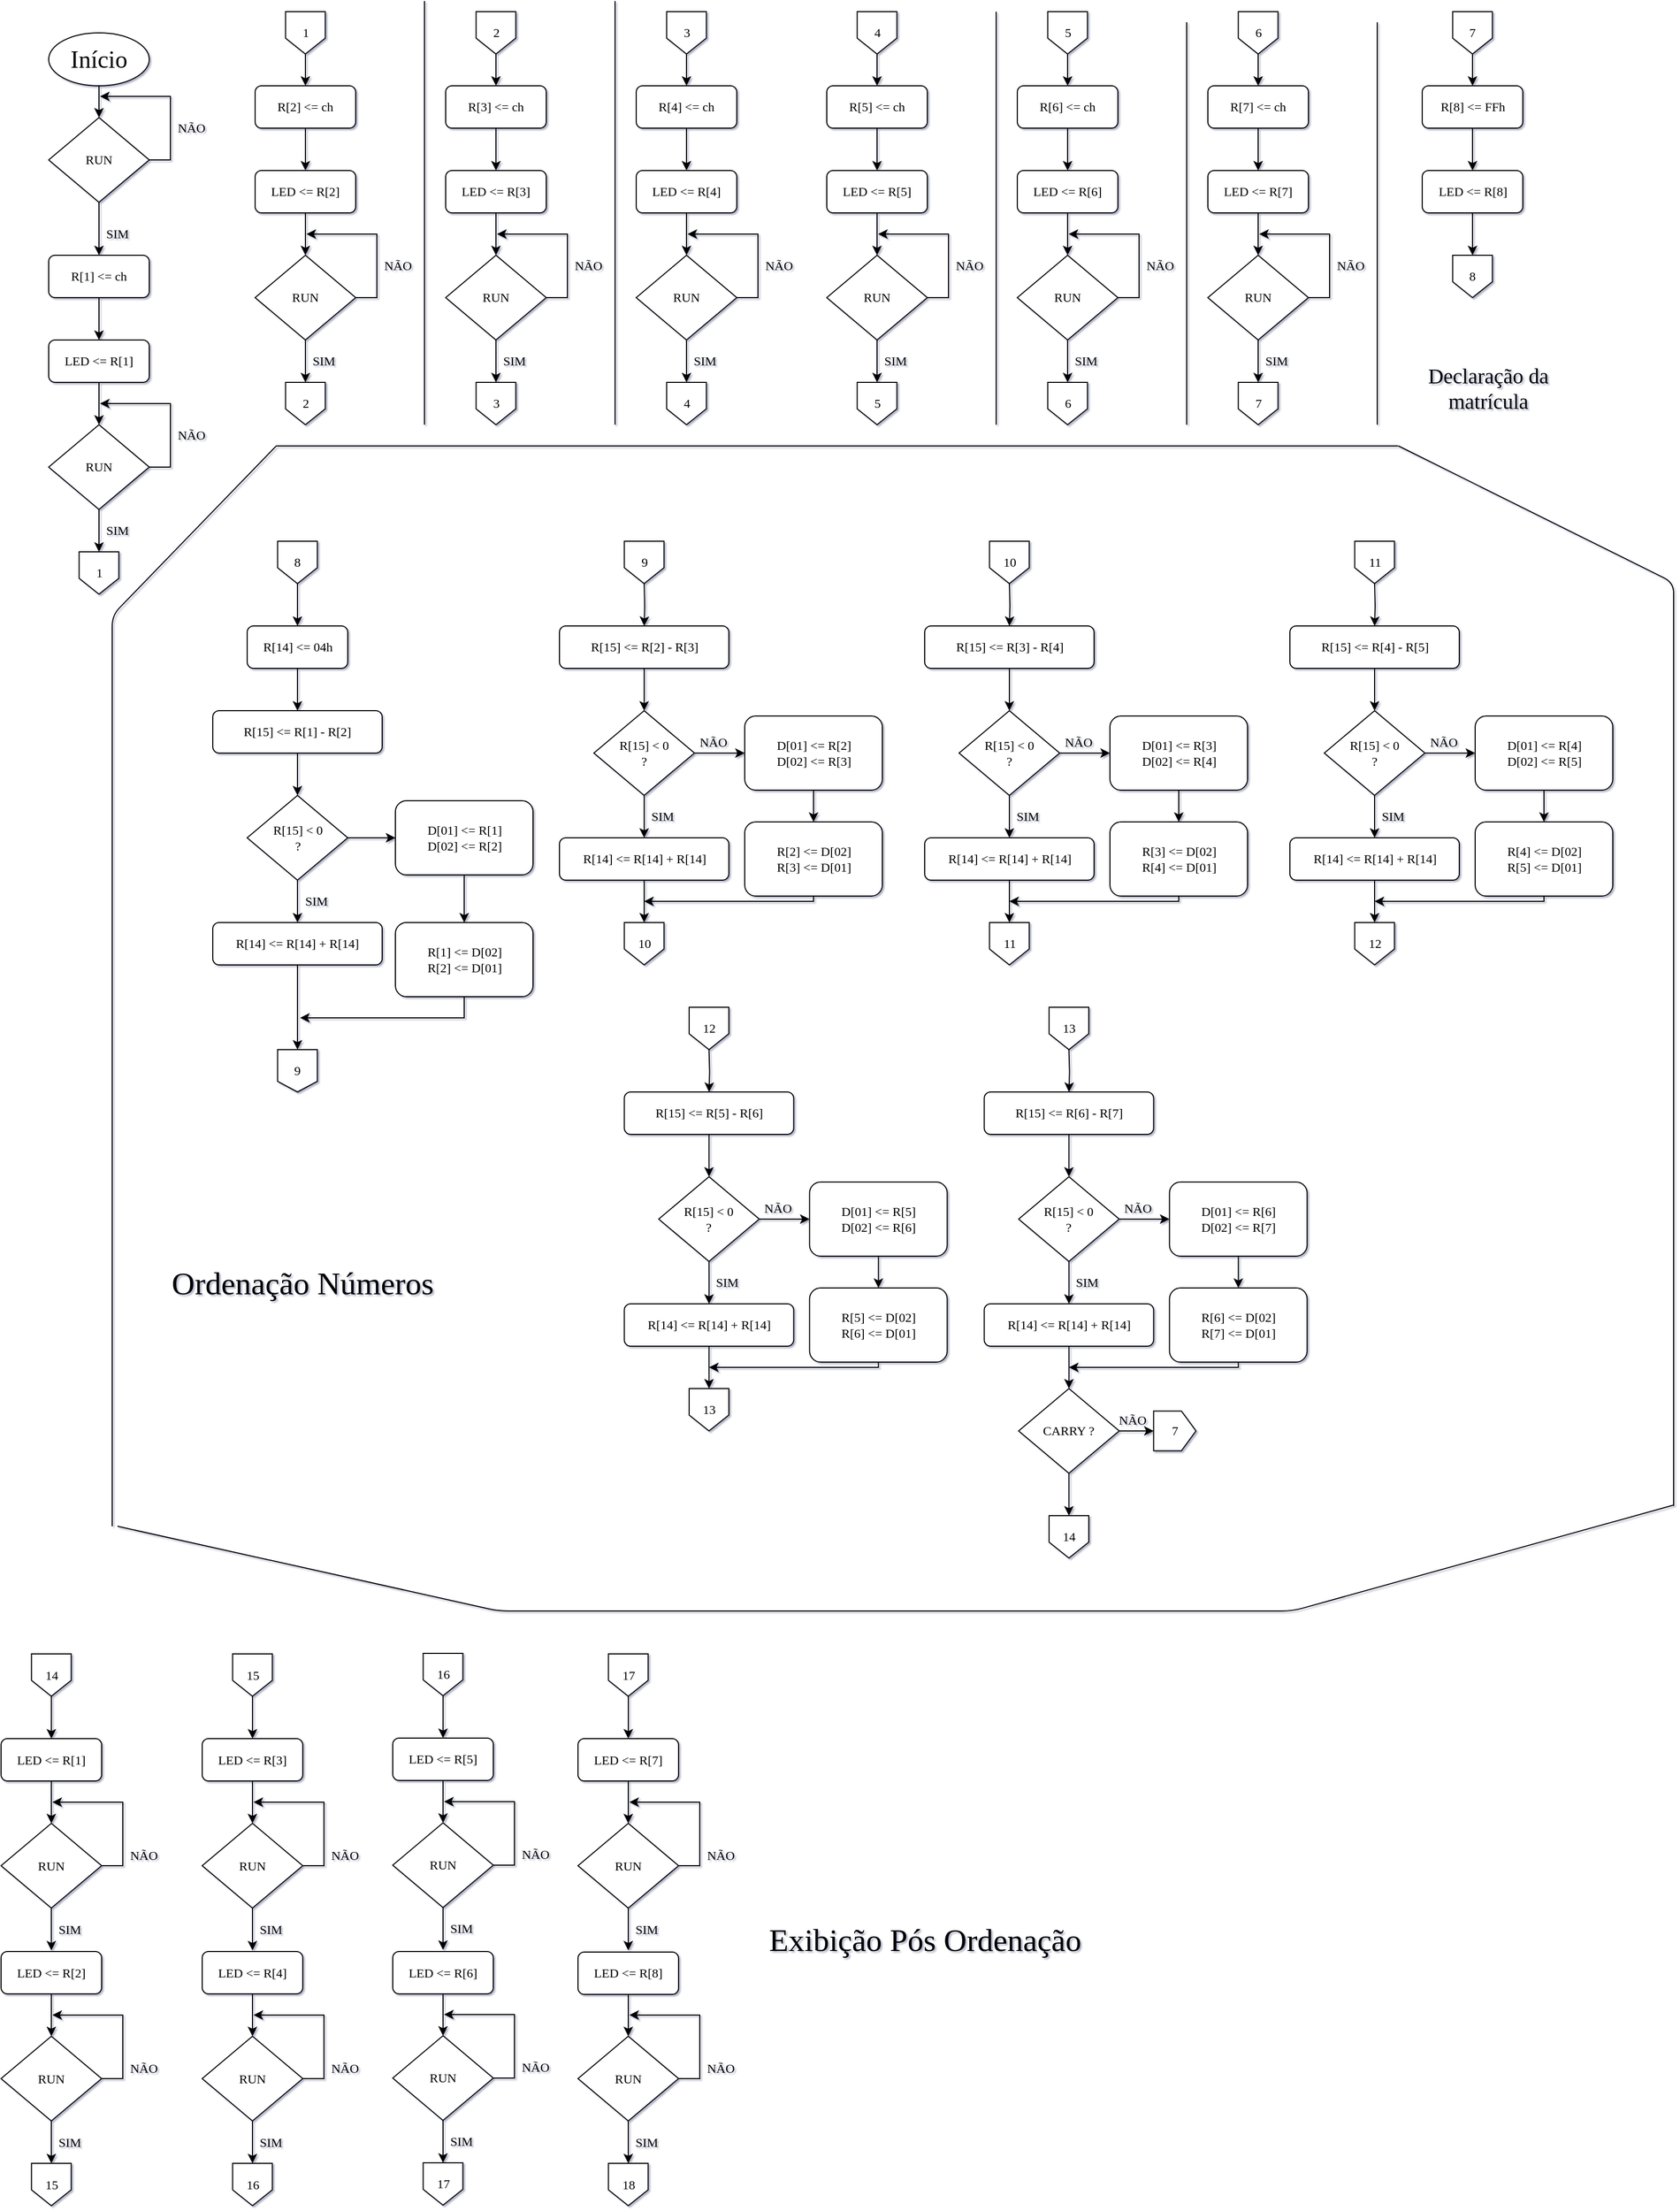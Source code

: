 <mxfile version="13.7.4" type="github">
  <diagram id="LBwsWg3DHm3VI3vRRIfu" name="Page-1">
    <mxGraphModel dx="4063" dy="2269" grid="1" gridSize="10" guides="1" tooltips="1" connect="1" arrows="1" fold="1" page="1" pageScale="1" pageWidth="827" pageHeight="1169" background="none" math="0" shadow="1">
      <root>
        <mxCell id="0" />
        <mxCell id="1" parent="0" />
        <mxCell id="sRFEvAHlBmAmTLRkeG5V-6" style="edgeStyle=orthogonalEdgeStyle;rounded=0;orthogonalLoop=1;jettySize=auto;html=1;exitX=0.5;exitY=1;exitDx=0;exitDy=0;entryX=0.5;entryY=0;entryDx=0;entryDy=0;fontFamily=Verdana;" parent="1" source="sRFEvAHlBmAmTLRkeG5V-1" target="sRFEvAHlBmAmTLRkeG5V-3" edge="1">
          <mxGeometry relative="1" as="geometry" />
        </mxCell>
        <mxCell id="sRFEvAHlBmAmTLRkeG5V-1" value="&lt;font style=&quot;font-size: 23px&quot;&gt;Início&lt;/font&gt;" style="ellipse;whiteSpace=wrap;html=1;fontFamily=Verdana;" parent="1" vertex="1">
          <mxGeometry x="85" y="30" width="95" height="50" as="geometry" />
        </mxCell>
        <mxCell id="sRFEvAHlBmAmTLRkeG5V-12" style="edgeStyle=orthogonalEdgeStyle;rounded=0;orthogonalLoop=1;jettySize=auto;html=1;exitX=0.5;exitY=1;exitDx=0;exitDy=0;entryX=0.5;entryY=0;entryDx=0;entryDy=0;fontFamily=Verdana;" parent="1" source="sRFEvAHlBmAmTLRkeG5V-2" target="sRFEvAHlBmAmTLRkeG5V-11" edge="1">
          <mxGeometry relative="1" as="geometry" />
        </mxCell>
        <mxCell id="sRFEvAHlBmAmTLRkeG5V-2" value="R[1] &amp;lt;= ch" style="rounded=1;whiteSpace=wrap;html=1;fontFamily=Verdana;" parent="1" vertex="1">
          <mxGeometry x="85" y="240" width="95" height="40" as="geometry" />
        </mxCell>
        <mxCell id="sRFEvAHlBmAmTLRkeG5V-7" style="edgeStyle=orthogonalEdgeStyle;rounded=0;orthogonalLoop=1;jettySize=auto;html=1;exitX=1;exitY=0.5;exitDx=0;exitDy=0;fontFamily=Verdana;" parent="1" source="sRFEvAHlBmAmTLRkeG5V-3" edge="1">
          <mxGeometry relative="1" as="geometry">
            <mxPoint x="133" y="90" as="targetPoint" />
          </mxGeometry>
        </mxCell>
        <mxCell id="sRFEvAHlBmAmTLRkeG5V-8" style="edgeStyle=orthogonalEdgeStyle;rounded=0;orthogonalLoop=1;jettySize=auto;html=1;exitX=0.5;exitY=1;exitDx=0;exitDy=0;entryX=0.5;entryY=0;entryDx=0;entryDy=0;fontFamily=Verdana;" parent="1" source="sRFEvAHlBmAmTLRkeG5V-3" target="sRFEvAHlBmAmTLRkeG5V-2" edge="1">
          <mxGeometry relative="1" as="geometry" />
        </mxCell>
        <mxCell id="sRFEvAHlBmAmTLRkeG5V-3" value="RUN" style="rhombus;whiteSpace=wrap;html=1;fontFamily=Verdana;" parent="1" vertex="1">
          <mxGeometry x="85" y="110" width="95" height="80" as="geometry" />
        </mxCell>
        <mxCell id="sRFEvAHlBmAmTLRkeG5V-9" value="NÃO" style="text;html=1;strokeColor=none;fillColor=none;align=center;verticalAlign=middle;whiteSpace=wrap;rounded=0;fontFamily=Verdana;" parent="1" vertex="1">
          <mxGeometry x="200" y="110" width="40" height="20" as="geometry" />
        </mxCell>
        <mxCell id="sRFEvAHlBmAmTLRkeG5V-10" value="SIM" style="text;html=1;strokeColor=none;fillColor=none;align=center;verticalAlign=middle;whiteSpace=wrap;rounded=0;fontFamily=Verdana;" parent="1" vertex="1">
          <mxGeometry x="130" y="210" width="40" height="20" as="geometry" />
        </mxCell>
        <mxCell id="sRFEvAHlBmAmTLRkeG5V-15" style="edgeStyle=orthogonalEdgeStyle;rounded=0;orthogonalLoop=1;jettySize=auto;html=1;exitX=0.5;exitY=1;exitDx=0;exitDy=0;entryX=0.5;entryY=0;entryDx=0;entryDy=0;fontFamily=Verdana;" parent="1" source="sRFEvAHlBmAmTLRkeG5V-11" target="sRFEvAHlBmAmTLRkeG5V-14" edge="1">
          <mxGeometry relative="1" as="geometry" />
        </mxCell>
        <mxCell id="sRFEvAHlBmAmTLRkeG5V-11" value="LED &amp;lt;= R[1]" style="rounded=1;whiteSpace=wrap;html=1;fontFamily=Verdana;" parent="1" vertex="1">
          <mxGeometry x="85" y="320" width="95" height="40" as="geometry" />
        </mxCell>
        <mxCell id="sRFEvAHlBmAmTLRkeG5V-16" style="edgeStyle=orthogonalEdgeStyle;rounded=0;orthogonalLoop=1;jettySize=auto;html=1;exitX=1;exitY=0.5;exitDx=0;exitDy=0;fontFamily=Verdana;" parent="1" source="sRFEvAHlBmAmTLRkeG5V-14" edge="1">
          <mxGeometry relative="1" as="geometry">
            <mxPoint x="133" y="380" as="targetPoint" />
          </mxGeometry>
        </mxCell>
        <mxCell id="sRFEvAHlBmAmTLRkeG5V-18" style="edgeStyle=orthogonalEdgeStyle;rounded=0;orthogonalLoop=1;jettySize=auto;html=1;exitX=0.5;exitY=1;exitDx=0;exitDy=0;entryX=0.5;entryY=0;entryDx=0;entryDy=0;fontFamily=Verdana;" parent="1" source="sRFEvAHlBmAmTLRkeG5V-14" target="sRFEvAHlBmAmTLRkeG5V-17" edge="1">
          <mxGeometry relative="1" as="geometry" />
        </mxCell>
        <mxCell id="sRFEvAHlBmAmTLRkeG5V-14" value="RUN" style="rhombus;whiteSpace=wrap;html=1;fontFamily=Verdana;" parent="1" vertex="1">
          <mxGeometry x="85" y="400" width="95" height="80" as="geometry" />
        </mxCell>
        <mxCell id="sRFEvAHlBmAmTLRkeG5V-17" value="1" style="shape=offPageConnector;whiteSpace=wrap;html=1;fontFamily=Verdana;" parent="1" vertex="1">
          <mxGeometry x="113.75" y="520" width="37.5" height="40" as="geometry" />
        </mxCell>
        <mxCell id="sRFEvAHlBmAmTLRkeG5V-19" value="SIM" style="text;html=1;strokeColor=none;fillColor=none;align=center;verticalAlign=middle;whiteSpace=wrap;rounded=0;fontFamily=Verdana;" parent="1" vertex="1">
          <mxGeometry x="130" y="490" width="40" height="20" as="geometry" />
        </mxCell>
        <mxCell id="sRFEvAHlBmAmTLRkeG5V-20" value="NÃO" style="text;html=1;strokeColor=none;fillColor=none;align=center;verticalAlign=middle;whiteSpace=wrap;rounded=0;fontFamily=Verdana;" parent="1" vertex="1">
          <mxGeometry x="200" y="400" width="40" height="20" as="geometry" />
        </mxCell>
        <mxCell id="sRFEvAHlBmAmTLRkeG5V-21" style="edgeStyle=orthogonalEdgeStyle;rounded=0;orthogonalLoop=1;jettySize=auto;html=1;exitX=0.5;exitY=1;exitDx=0;exitDy=0;entryX=0.5;entryY=0;entryDx=0;entryDy=0;fontFamily=Verdana;" parent="1" source="sRFEvAHlBmAmTLRkeG5V-22" target="sRFEvAHlBmAmTLRkeG5V-24" edge="1">
          <mxGeometry relative="1" as="geometry" />
        </mxCell>
        <mxCell id="sRFEvAHlBmAmTLRkeG5V-22" value="R[2] &amp;lt;= ch" style="rounded=1;whiteSpace=wrap;html=1;fontFamily=Verdana;" parent="1" vertex="1">
          <mxGeometry x="280" y="80" width="95" height="40" as="geometry" />
        </mxCell>
        <mxCell id="sRFEvAHlBmAmTLRkeG5V-23" style="edgeStyle=orthogonalEdgeStyle;rounded=0;orthogonalLoop=1;jettySize=auto;html=1;exitX=0.5;exitY=1;exitDx=0;exitDy=0;entryX=0.5;entryY=0;entryDx=0;entryDy=0;fontFamily=Verdana;" parent="1" source="sRFEvAHlBmAmTLRkeG5V-24" target="sRFEvAHlBmAmTLRkeG5V-27" edge="1">
          <mxGeometry relative="1" as="geometry" />
        </mxCell>
        <mxCell id="sRFEvAHlBmAmTLRkeG5V-24" value="LED &amp;lt;= R[2]" style="rounded=1;whiteSpace=wrap;html=1;fontFamily=Verdana;" parent="1" vertex="1">
          <mxGeometry x="280" y="160" width="95" height="40" as="geometry" />
        </mxCell>
        <mxCell id="sRFEvAHlBmAmTLRkeG5V-25" style="edgeStyle=orthogonalEdgeStyle;rounded=0;orthogonalLoop=1;jettySize=auto;html=1;exitX=1;exitY=0.5;exitDx=0;exitDy=0;fontFamily=Verdana;" parent="1" source="sRFEvAHlBmAmTLRkeG5V-27" edge="1">
          <mxGeometry relative="1" as="geometry">
            <mxPoint x="328" y="220" as="targetPoint" />
          </mxGeometry>
        </mxCell>
        <mxCell id="sRFEvAHlBmAmTLRkeG5V-26" style="edgeStyle=orthogonalEdgeStyle;rounded=0;orthogonalLoop=1;jettySize=auto;html=1;exitX=0.5;exitY=1;exitDx=0;exitDy=0;entryX=0.5;entryY=0;entryDx=0;entryDy=0;fontFamily=Verdana;" parent="1" source="sRFEvAHlBmAmTLRkeG5V-27" target="sRFEvAHlBmAmTLRkeG5V-28" edge="1">
          <mxGeometry relative="1" as="geometry" />
        </mxCell>
        <mxCell id="sRFEvAHlBmAmTLRkeG5V-27" value="RUN" style="rhombus;whiteSpace=wrap;html=1;fontFamily=Verdana;" parent="1" vertex="1">
          <mxGeometry x="280" y="240" width="95" height="80" as="geometry" />
        </mxCell>
        <mxCell id="sRFEvAHlBmAmTLRkeG5V-28" value="2" style="shape=offPageConnector;whiteSpace=wrap;html=1;fontFamily=Verdana;" parent="1" vertex="1">
          <mxGeometry x="308.75" y="360" width="37.5" height="40" as="geometry" />
        </mxCell>
        <mxCell id="sRFEvAHlBmAmTLRkeG5V-29" value="SIM" style="text;html=1;strokeColor=none;fillColor=none;align=center;verticalAlign=middle;whiteSpace=wrap;rounded=0;fontFamily=Verdana;" parent="1" vertex="1">
          <mxGeometry x="325" y="330" width="40" height="20" as="geometry" />
        </mxCell>
        <mxCell id="sRFEvAHlBmAmTLRkeG5V-30" value="NÃO" style="text;html=1;strokeColor=none;fillColor=none;align=center;verticalAlign=middle;whiteSpace=wrap;rounded=0;fontFamily=Verdana;" parent="1" vertex="1">
          <mxGeometry x="395" y="240" width="40" height="20" as="geometry" />
        </mxCell>
        <mxCell id="sRFEvAHlBmAmTLRkeG5V-31" style="edgeStyle=orthogonalEdgeStyle;rounded=0;orthogonalLoop=1;jettySize=auto;html=1;exitX=0.5;exitY=1;exitDx=0;exitDy=0;entryX=0.5;entryY=0;entryDx=0;entryDy=0;fontFamily=Verdana;" parent="1" source="sRFEvAHlBmAmTLRkeG5V-32" target="sRFEvAHlBmAmTLRkeG5V-34" edge="1">
          <mxGeometry relative="1" as="geometry" />
        </mxCell>
        <mxCell id="sRFEvAHlBmAmTLRkeG5V-32" value="R[3] &amp;lt;= ch" style="rounded=1;whiteSpace=wrap;html=1;fontFamily=Verdana;" parent="1" vertex="1">
          <mxGeometry x="460" y="80" width="95" height="40" as="geometry" />
        </mxCell>
        <mxCell id="sRFEvAHlBmAmTLRkeG5V-33" style="edgeStyle=orthogonalEdgeStyle;rounded=0;orthogonalLoop=1;jettySize=auto;html=1;exitX=0.5;exitY=1;exitDx=0;exitDy=0;entryX=0.5;entryY=0;entryDx=0;entryDy=0;fontFamily=Verdana;" parent="1" source="sRFEvAHlBmAmTLRkeG5V-34" target="sRFEvAHlBmAmTLRkeG5V-37" edge="1">
          <mxGeometry relative="1" as="geometry" />
        </mxCell>
        <mxCell id="sRFEvAHlBmAmTLRkeG5V-34" value="LED &amp;lt;= R[3]" style="rounded=1;whiteSpace=wrap;html=1;fontFamily=Verdana;" parent="1" vertex="1">
          <mxGeometry x="460" y="160" width="95" height="40" as="geometry" />
        </mxCell>
        <mxCell id="sRFEvAHlBmAmTLRkeG5V-35" style="edgeStyle=orthogonalEdgeStyle;rounded=0;orthogonalLoop=1;jettySize=auto;html=1;exitX=1;exitY=0.5;exitDx=0;exitDy=0;fontFamily=Verdana;" parent="1" source="sRFEvAHlBmAmTLRkeG5V-37" edge="1">
          <mxGeometry relative="1" as="geometry">
            <mxPoint x="508" y="220" as="targetPoint" />
          </mxGeometry>
        </mxCell>
        <mxCell id="sRFEvAHlBmAmTLRkeG5V-36" style="edgeStyle=orthogonalEdgeStyle;rounded=0;orthogonalLoop=1;jettySize=auto;html=1;exitX=0.5;exitY=1;exitDx=0;exitDy=0;entryX=0.5;entryY=0;entryDx=0;entryDy=0;fontFamily=Verdana;" parent="1" source="sRFEvAHlBmAmTLRkeG5V-37" target="sRFEvAHlBmAmTLRkeG5V-38" edge="1">
          <mxGeometry relative="1" as="geometry" />
        </mxCell>
        <mxCell id="sRFEvAHlBmAmTLRkeG5V-37" value="RUN" style="rhombus;whiteSpace=wrap;html=1;fontFamily=Verdana;" parent="1" vertex="1">
          <mxGeometry x="460" y="240" width="95" height="80" as="geometry" />
        </mxCell>
        <mxCell id="sRFEvAHlBmAmTLRkeG5V-38" value="3" style="shape=offPageConnector;whiteSpace=wrap;html=1;fontFamily=Verdana;" parent="1" vertex="1">
          <mxGeometry x="488.75" y="360" width="37.5" height="40" as="geometry" />
        </mxCell>
        <mxCell id="sRFEvAHlBmAmTLRkeG5V-39" value="SIM" style="text;html=1;strokeColor=none;fillColor=none;align=center;verticalAlign=middle;whiteSpace=wrap;rounded=0;fontFamily=Verdana;" parent="1" vertex="1">
          <mxGeometry x="505" y="330" width="40" height="20" as="geometry" />
        </mxCell>
        <mxCell id="sRFEvAHlBmAmTLRkeG5V-40" value="NÃO" style="text;html=1;strokeColor=none;fillColor=none;align=center;verticalAlign=middle;whiteSpace=wrap;rounded=0;fontFamily=Verdana;" parent="1" vertex="1">
          <mxGeometry x="575" y="240" width="40" height="20" as="geometry" />
        </mxCell>
        <mxCell id="sRFEvAHlBmAmTLRkeG5V-41" style="edgeStyle=orthogonalEdgeStyle;rounded=0;orthogonalLoop=1;jettySize=auto;html=1;exitX=0.5;exitY=1;exitDx=0;exitDy=0;entryX=0.5;entryY=0;entryDx=0;entryDy=0;fontFamily=Verdana;" parent="1" source="sRFEvAHlBmAmTLRkeG5V-42" target="sRFEvAHlBmAmTLRkeG5V-44" edge="1">
          <mxGeometry relative="1" as="geometry" />
        </mxCell>
        <mxCell id="sRFEvAHlBmAmTLRkeG5V-42" value="R[4] &amp;lt;= ch" style="rounded=1;whiteSpace=wrap;html=1;fontFamily=Verdana;" parent="1" vertex="1">
          <mxGeometry x="640" y="80" width="95" height="40" as="geometry" />
        </mxCell>
        <mxCell id="sRFEvAHlBmAmTLRkeG5V-43" style="edgeStyle=orthogonalEdgeStyle;rounded=0;orthogonalLoop=1;jettySize=auto;html=1;exitX=0.5;exitY=1;exitDx=0;exitDy=0;entryX=0.5;entryY=0;entryDx=0;entryDy=0;fontFamily=Verdana;" parent="1" source="sRFEvAHlBmAmTLRkeG5V-44" target="sRFEvAHlBmAmTLRkeG5V-47" edge="1">
          <mxGeometry relative="1" as="geometry" />
        </mxCell>
        <mxCell id="sRFEvAHlBmAmTLRkeG5V-44" value="LED &amp;lt;= R[4]" style="rounded=1;whiteSpace=wrap;html=1;fontFamily=Verdana;" parent="1" vertex="1">
          <mxGeometry x="640" y="160" width="95" height="40" as="geometry" />
        </mxCell>
        <mxCell id="sRFEvAHlBmAmTLRkeG5V-45" style="edgeStyle=orthogonalEdgeStyle;rounded=0;orthogonalLoop=1;jettySize=auto;html=1;exitX=1;exitY=0.5;exitDx=0;exitDy=0;fontFamily=Verdana;" parent="1" source="sRFEvAHlBmAmTLRkeG5V-47" edge="1">
          <mxGeometry relative="1" as="geometry">
            <mxPoint x="688" y="220" as="targetPoint" />
          </mxGeometry>
        </mxCell>
        <mxCell id="sRFEvAHlBmAmTLRkeG5V-46" style="edgeStyle=orthogonalEdgeStyle;rounded=0;orthogonalLoop=1;jettySize=auto;html=1;exitX=0.5;exitY=1;exitDx=0;exitDy=0;entryX=0.5;entryY=0;entryDx=0;entryDy=0;fontFamily=Verdana;" parent="1" source="sRFEvAHlBmAmTLRkeG5V-47" target="sRFEvAHlBmAmTLRkeG5V-48" edge="1">
          <mxGeometry relative="1" as="geometry" />
        </mxCell>
        <mxCell id="sRFEvAHlBmAmTLRkeG5V-47" value="RUN" style="rhombus;whiteSpace=wrap;html=1;fontFamily=Verdana;" parent="1" vertex="1">
          <mxGeometry x="640" y="240" width="95" height="80" as="geometry" />
        </mxCell>
        <mxCell id="sRFEvAHlBmAmTLRkeG5V-48" value="4" style="shape=offPageConnector;whiteSpace=wrap;html=1;fontFamily=Verdana;" parent="1" vertex="1">
          <mxGeometry x="668.75" y="360" width="37.5" height="40" as="geometry" />
        </mxCell>
        <mxCell id="sRFEvAHlBmAmTLRkeG5V-49" value="SIM" style="text;html=1;strokeColor=none;fillColor=none;align=center;verticalAlign=middle;whiteSpace=wrap;rounded=0;fontFamily=Verdana;" parent="1" vertex="1">
          <mxGeometry x="685" y="330" width="40" height="20" as="geometry" />
        </mxCell>
        <mxCell id="sRFEvAHlBmAmTLRkeG5V-50" value="NÃO" style="text;html=1;strokeColor=none;fillColor=none;align=center;verticalAlign=middle;whiteSpace=wrap;rounded=0;fontFamily=Verdana;" parent="1" vertex="1">
          <mxGeometry x="755" y="240" width="40" height="20" as="geometry" />
        </mxCell>
        <mxCell id="sRFEvAHlBmAmTLRkeG5V-63" style="edgeStyle=orthogonalEdgeStyle;rounded=0;orthogonalLoop=1;jettySize=auto;html=1;exitX=0.5;exitY=1;exitDx=0;exitDy=0;entryX=0.5;entryY=0;entryDx=0;entryDy=0;fontFamily=Verdana;" parent="1" source="sRFEvAHlBmAmTLRkeG5V-62" target="sRFEvAHlBmAmTLRkeG5V-22" edge="1">
          <mxGeometry relative="1" as="geometry" />
        </mxCell>
        <mxCell id="sRFEvAHlBmAmTLRkeG5V-62" value="1" style="shape=offPageConnector;whiteSpace=wrap;html=1;fontFamily=Verdana;" parent="1" vertex="1">
          <mxGeometry x="308.75" y="10" width="37.5" height="40" as="geometry" />
        </mxCell>
        <mxCell id="sRFEvAHlBmAmTLRkeG5V-103" style="edgeStyle=orthogonalEdgeStyle;rounded=0;orthogonalLoop=1;jettySize=auto;html=1;exitX=0.5;exitY=1;exitDx=0;exitDy=0;entryX=0.5;entryY=0;entryDx=0;entryDy=0;fontFamily=Verdana;" parent="1" source="sRFEvAHlBmAmTLRkeG5V-64" target="sRFEvAHlBmAmTLRkeG5V-32" edge="1">
          <mxGeometry relative="1" as="geometry" />
        </mxCell>
        <mxCell id="sRFEvAHlBmAmTLRkeG5V-64" value="2" style="shape=offPageConnector;whiteSpace=wrap;html=1;fontFamily=Verdana;" parent="1" vertex="1">
          <mxGeometry x="488.75" y="10" width="37.5" height="40" as="geometry" />
        </mxCell>
        <mxCell id="sRFEvAHlBmAmTLRkeG5V-104" style="edgeStyle=orthogonalEdgeStyle;rounded=0;orthogonalLoop=1;jettySize=auto;html=1;exitX=0.5;exitY=1;exitDx=0;exitDy=0;entryX=0.5;entryY=0;entryDx=0;entryDy=0;fontFamily=Verdana;" parent="1" source="sRFEvAHlBmAmTLRkeG5V-65" target="sRFEvAHlBmAmTLRkeG5V-42" edge="1">
          <mxGeometry relative="1" as="geometry" />
        </mxCell>
        <mxCell id="sRFEvAHlBmAmTLRkeG5V-65" value="3" style="shape=offPageConnector;whiteSpace=wrap;html=1;fontFamily=Verdana;" parent="1" vertex="1">
          <mxGeometry x="668.75" y="10" width="37.5" height="40" as="geometry" />
        </mxCell>
        <mxCell id="sRFEvAHlBmAmTLRkeG5V-66" style="edgeStyle=orthogonalEdgeStyle;rounded=0;orthogonalLoop=1;jettySize=auto;html=1;exitX=0.5;exitY=1;exitDx=0;exitDy=0;entryX=0.5;entryY=0;entryDx=0;entryDy=0;fontFamily=Verdana;" parent="1" source="sRFEvAHlBmAmTLRkeG5V-67" target="sRFEvAHlBmAmTLRkeG5V-69" edge="1">
          <mxGeometry relative="1" as="geometry" />
        </mxCell>
        <mxCell id="sRFEvAHlBmAmTLRkeG5V-67" value="R[5] &amp;lt;= ch" style="rounded=1;whiteSpace=wrap;html=1;fontFamily=Verdana;" parent="1" vertex="1">
          <mxGeometry x="820" y="80" width="95" height="40" as="geometry" />
        </mxCell>
        <mxCell id="sRFEvAHlBmAmTLRkeG5V-68" style="edgeStyle=orthogonalEdgeStyle;rounded=0;orthogonalLoop=1;jettySize=auto;html=1;exitX=0.5;exitY=1;exitDx=0;exitDy=0;entryX=0.5;entryY=0;entryDx=0;entryDy=0;fontFamily=Verdana;" parent="1" source="sRFEvAHlBmAmTLRkeG5V-69" target="sRFEvAHlBmAmTLRkeG5V-72" edge="1">
          <mxGeometry relative="1" as="geometry" />
        </mxCell>
        <mxCell id="sRFEvAHlBmAmTLRkeG5V-69" value="LED &amp;lt;= R[5]" style="rounded=1;whiteSpace=wrap;html=1;fontFamily=Verdana;" parent="1" vertex="1">
          <mxGeometry x="820" y="160" width="95" height="40" as="geometry" />
        </mxCell>
        <mxCell id="sRFEvAHlBmAmTLRkeG5V-70" style="edgeStyle=orthogonalEdgeStyle;rounded=0;orthogonalLoop=1;jettySize=auto;html=1;exitX=1;exitY=0.5;exitDx=0;exitDy=0;fontFamily=Verdana;" parent="1" source="sRFEvAHlBmAmTLRkeG5V-72" edge="1">
          <mxGeometry relative="1" as="geometry">
            <mxPoint x="868" y="220" as="targetPoint" />
          </mxGeometry>
        </mxCell>
        <mxCell id="sRFEvAHlBmAmTLRkeG5V-71" style="edgeStyle=orthogonalEdgeStyle;rounded=0;orthogonalLoop=1;jettySize=auto;html=1;exitX=0.5;exitY=1;exitDx=0;exitDy=0;entryX=0.5;entryY=0;entryDx=0;entryDy=0;fontFamily=Verdana;" parent="1" source="sRFEvAHlBmAmTLRkeG5V-72" target="sRFEvAHlBmAmTLRkeG5V-73" edge="1">
          <mxGeometry relative="1" as="geometry" />
        </mxCell>
        <mxCell id="sRFEvAHlBmAmTLRkeG5V-72" value="RUN" style="rhombus;whiteSpace=wrap;html=1;fontFamily=Verdana;" parent="1" vertex="1">
          <mxGeometry x="820" y="240" width="95" height="80" as="geometry" />
        </mxCell>
        <mxCell id="sRFEvAHlBmAmTLRkeG5V-73" value="5" style="shape=offPageConnector;whiteSpace=wrap;html=1;fontFamily=Verdana;" parent="1" vertex="1">
          <mxGeometry x="848.75" y="360" width="37.5" height="40" as="geometry" />
        </mxCell>
        <mxCell id="sRFEvAHlBmAmTLRkeG5V-74" value="SIM" style="text;html=1;strokeColor=none;fillColor=none;align=center;verticalAlign=middle;whiteSpace=wrap;rounded=0;fontFamily=Verdana;" parent="1" vertex="1">
          <mxGeometry x="865" y="330" width="40" height="20" as="geometry" />
        </mxCell>
        <mxCell id="sRFEvAHlBmAmTLRkeG5V-75" value="NÃO" style="text;html=1;strokeColor=none;fillColor=none;align=center;verticalAlign=middle;whiteSpace=wrap;rounded=0;fontFamily=Verdana;" parent="1" vertex="1">
          <mxGeometry x="935" y="240" width="40" height="20" as="geometry" />
        </mxCell>
        <mxCell id="sRFEvAHlBmAmTLRkeG5V-76" style="edgeStyle=orthogonalEdgeStyle;rounded=0;orthogonalLoop=1;jettySize=auto;html=1;exitX=0.5;exitY=1;exitDx=0;exitDy=0;entryX=0.5;entryY=0;entryDx=0;entryDy=0;fontFamily=Verdana;" parent="1" source="sRFEvAHlBmAmTLRkeG5V-77" target="sRFEvAHlBmAmTLRkeG5V-79" edge="1">
          <mxGeometry relative="1" as="geometry" />
        </mxCell>
        <mxCell id="sRFEvAHlBmAmTLRkeG5V-77" value="R[6] &amp;lt;= ch" style="rounded=1;whiteSpace=wrap;html=1;fontFamily=Verdana;" parent="1" vertex="1">
          <mxGeometry x="1000" y="80" width="95" height="40" as="geometry" />
        </mxCell>
        <mxCell id="sRFEvAHlBmAmTLRkeG5V-78" style="edgeStyle=orthogonalEdgeStyle;rounded=0;orthogonalLoop=1;jettySize=auto;html=1;exitX=0.5;exitY=1;exitDx=0;exitDy=0;entryX=0.5;entryY=0;entryDx=0;entryDy=0;fontFamily=Verdana;" parent="1" source="sRFEvAHlBmAmTLRkeG5V-79" target="sRFEvAHlBmAmTLRkeG5V-82" edge="1">
          <mxGeometry relative="1" as="geometry" />
        </mxCell>
        <mxCell id="sRFEvAHlBmAmTLRkeG5V-79" value="LED &amp;lt;= R[6]" style="rounded=1;whiteSpace=wrap;html=1;fontFamily=Verdana;" parent="1" vertex="1">
          <mxGeometry x="1000" y="160" width="95" height="40" as="geometry" />
        </mxCell>
        <mxCell id="sRFEvAHlBmAmTLRkeG5V-80" style="edgeStyle=orthogonalEdgeStyle;rounded=0;orthogonalLoop=1;jettySize=auto;html=1;exitX=1;exitY=0.5;exitDx=0;exitDy=0;fontFamily=Verdana;" parent="1" source="sRFEvAHlBmAmTLRkeG5V-82" edge="1">
          <mxGeometry relative="1" as="geometry">
            <mxPoint x="1048.0" y="220" as="targetPoint" />
          </mxGeometry>
        </mxCell>
        <mxCell id="sRFEvAHlBmAmTLRkeG5V-81" style="edgeStyle=orthogonalEdgeStyle;rounded=0;orthogonalLoop=1;jettySize=auto;html=1;exitX=0.5;exitY=1;exitDx=0;exitDy=0;entryX=0.5;entryY=0;entryDx=0;entryDy=0;fontFamily=Verdana;" parent="1" source="sRFEvAHlBmAmTLRkeG5V-82" target="sRFEvAHlBmAmTLRkeG5V-83" edge="1">
          <mxGeometry relative="1" as="geometry" />
        </mxCell>
        <mxCell id="sRFEvAHlBmAmTLRkeG5V-82" value="RUN" style="rhombus;whiteSpace=wrap;html=1;fontFamily=Verdana;" parent="1" vertex="1">
          <mxGeometry x="1000" y="240" width="95" height="80" as="geometry" />
        </mxCell>
        <mxCell id="sRFEvAHlBmAmTLRkeG5V-83" value="6" style="shape=offPageConnector;whiteSpace=wrap;html=1;fontFamily=Verdana;" parent="1" vertex="1">
          <mxGeometry x="1028.75" y="360" width="37.5" height="40" as="geometry" />
        </mxCell>
        <mxCell id="sRFEvAHlBmAmTLRkeG5V-84" value="SIM" style="text;html=1;strokeColor=none;fillColor=none;align=center;verticalAlign=middle;whiteSpace=wrap;rounded=0;fontFamily=Verdana;" parent="1" vertex="1">
          <mxGeometry x="1045" y="330" width="40" height="20" as="geometry" />
        </mxCell>
        <mxCell id="sRFEvAHlBmAmTLRkeG5V-85" value="NÃO" style="text;html=1;strokeColor=none;fillColor=none;align=center;verticalAlign=middle;whiteSpace=wrap;rounded=0;fontFamily=Verdana;" parent="1" vertex="1">
          <mxGeometry x="1115" y="240" width="40" height="20" as="geometry" />
        </mxCell>
        <mxCell id="sRFEvAHlBmAmTLRkeG5V-86" style="edgeStyle=orthogonalEdgeStyle;rounded=0;orthogonalLoop=1;jettySize=auto;html=1;exitX=0.5;exitY=1;exitDx=0;exitDy=0;entryX=0.5;entryY=0;entryDx=0;entryDy=0;fontFamily=Verdana;" parent="1" source="sRFEvAHlBmAmTLRkeG5V-87" target="sRFEvAHlBmAmTLRkeG5V-89" edge="1">
          <mxGeometry relative="1" as="geometry" />
        </mxCell>
        <mxCell id="sRFEvAHlBmAmTLRkeG5V-87" value="R[7] &amp;lt;= ch" style="rounded=1;whiteSpace=wrap;html=1;fontFamily=Verdana;" parent="1" vertex="1">
          <mxGeometry x="1180" y="80" width="95" height="40" as="geometry" />
        </mxCell>
        <mxCell id="sRFEvAHlBmAmTLRkeG5V-88" style="edgeStyle=orthogonalEdgeStyle;rounded=0;orthogonalLoop=1;jettySize=auto;html=1;exitX=0.5;exitY=1;exitDx=0;exitDy=0;entryX=0.5;entryY=0;entryDx=0;entryDy=0;fontFamily=Verdana;" parent="1" source="sRFEvAHlBmAmTLRkeG5V-89" target="sRFEvAHlBmAmTLRkeG5V-92" edge="1">
          <mxGeometry relative="1" as="geometry" />
        </mxCell>
        <mxCell id="sRFEvAHlBmAmTLRkeG5V-89" value="LED &amp;lt;= R[7]" style="rounded=1;whiteSpace=wrap;html=1;fontFamily=Verdana;" parent="1" vertex="1">
          <mxGeometry x="1180" y="160" width="95" height="40" as="geometry" />
        </mxCell>
        <mxCell id="sRFEvAHlBmAmTLRkeG5V-90" style="edgeStyle=orthogonalEdgeStyle;rounded=0;orthogonalLoop=1;jettySize=auto;html=1;exitX=1;exitY=0.5;exitDx=0;exitDy=0;fontFamily=Verdana;" parent="1" source="sRFEvAHlBmAmTLRkeG5V-92" edge="1">
          <mxGeometry relative="1" as="geometry">
            <mxPoint x="1228.0" y="220" as="targetPoint" />
          </mxGeometry>
        </mxCell>
        <mxCell id="sRFEvAHlBmAmTLRkeG5V-91" style="edgeStyle=orthogonalEdgeStyle;rounded=0;orthogonalLoop=1;jettySize=auto;html=1;exitX=0.5;exitY=1;exitDx=0;exitDy=0;entryX=0.5;entryY=0;entryDx=0;entryDy=0;fontFamily=Verdana;" parent="1" source="sRFEvAHlBmAmTLRkeG5V-92" target="sRFEvAHlBmAmTLRkeG5V-93" edge="1">
          <mxGeometry relative="1" as="geometry" />
        </mxCell>
        <mxCell id="sRFEvAHlBmAmTLRkeG5V-92" value="RUN" style="rhombus;whiteSpace=wrap;html=1;fontFamily=Verdana;" parent="1" vertex="1">
          <mxGeometry x="1180" y="240" width="95" height="80" as="geometry" />
        </mxCell>
        <mxCell id="sRFEvAHlBmAmTLRkeG5V-93" value="7" style="shape=offPageConnector;whiteSpace=wrap;html=1;fontFamily=Verdana;" parent="1" vertex="1">
          <mxGeometry x="1208.75" y="360" width="37.5" height="40" as="geometry" />
        </mxCell>
        <mxCell id="sRFEvAHlBmAmTLRkeG5V-94" value="SIM" style="text;html=1;strokeColor=none;fillColor=none;align=center;verticalAlign=middle;whiteSpace=wrap;rounded=0;fontFamily=Verdana;" parent="1" vertex="1">
          <mxGeometry x="1225" y="330" width="40" height="20" as="geometry" />
        </mxCell>
        <mxCell id="sRFEvAHlBmAmTLRkeG5V-95" value="NÃO" style="text;html=1;strokeColor=none;fillColor=none;align=center;verticalAlign=middle;whiteSpace=wrap;rounded=0;fontFamily=Verdana;" parent="1" vertex="1">
          <mxGeometry x="1295" y="240" width="40" height="20" as="geometry" />
        </mxCell>
        <mxCell id="sRFEvAHlBmAmTLRkeG5V-96" style="edgeStyle=orthogonalEdgeStyle;rounded=0;orthogonalLoop=1;jettySize=auto;html=1;exitX=0.5;exitY=1;exitDx=0;exitDy=0;entryX=0.5;entryY=0;entryDx=0;entryDy=0;fontFamily=Verdana;" parent="1" source="sRFEvAHlBmAmTLRkeG5V-97" target="sRFEvAHlBmAmTLRkeG5V-67" edge="1">
          <mxGeometry relative="1" as="geometry" />
        </mxCell>
        <mxCell id="sRFEvAHlBmAmTLRkeG5V-97" value="4" style="shape=offPageConnector;whiteSpace=wrap;html=1;fontFamily=Verdana;" parent="1" vertex="1">
          <mxGeometry x="848.75" y="10" width="37.5" height="40" as="geometry" />
        </mxCell>
        <mxCell id="sRFEvAHlBmAmTLRkeG5V-100" style="edgeStyle=orthogonalEdgeStyle;rounded=0;orthogonalLoop=1;jettySize=auto;html=1;exitX=0.5;exitY=1;exitDx=0;exitDy=0;entryX=0.5;entryY=0;entryDx=0;entryDy=0;fontFamily=Verdana;" parent="1" source="sRFEvAHlBmAmTLRkeG5V-98" target="sRFEvAHlBmAmTLRkeG5V-77" edge="1">
          <mxGeometry relative="1" as="geometry" />
        </mxCell>
        <mxCell id="sRFEvAHlBmAmTLRkeG5V-98" value="5" style="shape=offPageConnector;whiteSpace=wrap;html=1;fontFamily=Verdana;" parent="1" vertex="1">
          <mxGeometry x="1028.75" y="10" width="37.5" height="40" as="geometry" />
        </mxCell>
        <mxCell id="sRFEvAHlBmAmTLRkeG5V-101" style="edgeStyle=orthogonalEdgeStyle;rounded=0;orthogonalLoop=1;jettySize=auto;html=1;exitX=0.5;exitY=1;exitDx=0;exitDy=0;entryX=0.5;entryY=0;entryDx=0;entryDy=0;fontFamily=Verdana;" parent="1" source="sRFEvAHlBmAmTLRkeG5V-99" target="sRFEvAHlBmAmTLRkeG5V-87" edge="1">
          <mxGeometry relative="1" as="geometry" />
        </mxCell>
        <mxCell id="sRFEvAHlBmAmTLRkeG5V-99" value="6" style="shape=offPageConnector;whiteSpace=wrap;html=1;fontFamily=Verdana;" parent="1" vertex="1">
          <mxGeometry x="1208.75" y="10" width="37.5" height="40" as="geometry" />
        </mxCell>
        <mxCell id="sRFEvAHlBmAmTLRkeG5V-108" value="" style="endArrow=none;html=1;" parent="1" edge="1">
          <mxGeometry width="50" height="50" relative="1" as="geometry">
            <mxPoint x="620" y="400" as="sourcePoint" />
            <mxPoint x="620" as="targetPoint" />
          </mxGeometry>
        </mxCell>
        <mxCell id="sRFEvAHlBmAmTLRkeG5V-109" value="" style="endArrow=none;html=1;" parent="1" edge="1">
          <mxGeometry width="50" height="50" relative="1" as="geometry">
            <mxPoint x="440.0" y="400" as="sourcePoint" />
            <mxPoint x="440.0" as="targetPoint" />
          </mxGeometry>
        </mxCell>
        <mxCell id="sRFEvAHlBmAmTLRkeG5V-110" value="" style="endArrow=none;html=1;fontFamily=Verdana;" parent="1" edge="1">
          <mxGeometry width="50" height="50" relative="1" as="geometry">
            <mxPoint x="980" y="400" as="sourcePoint" />
            <mxPoint x="980" y="10" as="targetPoint" />
          </mxGeometry>
        </mxCell>
        <mxCell id="sRFEvAHlBmAmTLRkeG5V-111" value="" style="endArrow=none;html=1;fontFamily=Verdana;" parent="1" edge="1">
          <mxGeometry width="50" height="50" relative="1" as="geometry">
            <mxPoint x="1160" y="400" as="sourcePoint" />
            <mxPoint x="1160" y="20" as="targetPoint" />
          </mxGeometry>
        </mxCell>
        <mxCell id="4zHIRzdhftlPSaTAwRZH-2" value="" style="endArrow=none;html=1;fontFamily=Verdana;" edge="1" parent="1">
          <mxGeometry width="50" height="50" relative="1" as="geometry">
            <mxPoint x="1340.0" y="400.0" as="sourcePoint" />
            <mxPoint x="1340.0" y="20" as="targetPoint" />
          </mxGeometry>
        </mxCell>
        <mxCell id="4zHIRzdhftlPSaTAwRZH-16" style="edgeStyle=orthogonalEdgeStyle;rounded=0;orthogonalLoop=1;jettySize=auto;html=1;exitX=0.5;exitY=1;exitDx=0;exitDy=0;entryX=0.5;entryY=0;entryDx=0;entryDy=0;fontFamily=Verdana;" edge="1" parent="1" source="4zHIRzdhftlPSaTAwRZH-3" target="4zHIRzdhftlPSaTAwRZH-15">
          <mxGeometry relative="1" as="geometry" />
        </mxCell>
        <mxCell id="4zHIRzdhftlPSaTAwRZH-3" value="8" style="shape=offPageConnector;whiteSpace=wrap;html=1;fontFamily=Verdana;" vertex="1" parent="1">
          <mxGeometry x="301.25" y="510" width="37.5" height="40" as="geometry" />
        </mxCell>
        <mxCell id="4zHIRzdhftlPSaTAwRZH-10" style="edgeStyle=orthogonalEdgeStyle;rounded=0;orthogonalLoop=1;jettySize=auto;html=1;exitX=0.5;exitY=1;exitDx=0;exitDy=0;entryX=0.5;entryY=0;entryDx=0;entryDy=0;fontFamily=Verdana;" edge="1" parent="1" source="4zHIRzdhftlPSaTAwRZH-6" target="4zHIRzdhftlPSaTAwRZH-9">
          <mxGeometry relative="1" as="geometry" />
        </mxCell>
        <mxCell id="4zHIRzdhftlPSaTAwRZH-6" value="R[15] &amp;lt;= R[1] - R[2]" style="rounded=1;whiteSpace=wrap;html=1;fontFamily=Verdana;" vertex="1" parent="1">
          <mxGeometry x="240" y="670" width="160" height="40" as="geometry" />
        </mxCell>
        <mxCell id="4zHIRzdhftlPSaTAwRZH-12" style="edgeStyle=orthogonalEdgeStyle;rounded=0;orthogonalLoop=1;jettySize=auto;html=1;exitX=0.5;exitY=1;exitDx=0;exitDy=0;fontFamily=Verdana;" edge="1" parent="1" source="4zHIRzdhftlPSaTAwRZH-9">
          <mxGeometry relative="1" as="geometry">
            <mxPoint x="320" y="870" as="targetPoint" />
          </mxGeometry>
        </mxCell>
        <mxCell id="4zHIRzdhftlPSaTAwRZH-124" style="edgeStyle=orthogonalEdgeStyle;rounded=0;orthogonalLoop=1;jettySize=auto;html=1;exitX=1;exitY=0.5;exitDx=0;exitDy=0;fontFamily=Verdana;" edge="1" parent="1" source="4zHIRzdhftlPSaTAwRZH-9">
          <mxGeometry relative="1" as="geometry">
            <mxPoint x="412.5" y="790" as="targetPoint" />
          </mxGeometry>
        </mxCell>
        <mxCell id="4zHIRzdhftlPSaTAwRZH-9" value="R[15] &amp;lt; 0&lt;br&gt;?" style="rhombus;whiteSpace=wrap;html=1;fontFamily=Verdana;" vertex="1" parent="1">
          <mxGeometry x="272.5" y="750" width="95" height="80" as="geometry" />
        </mxCell>
        <mxCell id="4zHIRzdhftlPSaTAwRZH-13" value="SIM" style="text;html=1;strokeColor=none;fillColor=none;align=center;verticalAlign=middle;whiteSpace=wrap;rounded=0;fontFamily=Verdana;" vertex="1" parent="1">
          <mxGeometry x="317.5" y="840" width="40" height="20" as="geometry" />
        </mxCell>
        <mxCell id="4zHIRzdhftlPSaTAwRZH-19" style="edgeStyle=orthogonalEdgeStyle;rounded=0;orthogonalLoop=1;jettySize=auto;html=1;exitX=0.5;exitY=1;exitDx=0;exitDy=0;entryX=0.5;entryY=0;entryDx=0;entryDy=0;fontFamily=Verdana;" edge="1" parent="1" source="4zHIRzdhftlPSaTAwRZH-14" target="4zHIRzdhftlPSaTAwRZH-18">
          <mxGeometry relative="1" as="geometry" />
        </mxCell>
        <mxCell id="4zHIRzdhftlPSaTAwRZH-14" value="R[14] &amp;lt;= R[14] + R[14]" style="rounded=1;whiteSpace=wrap;html=1;fontFamily=Verdana;" vertex="1" parent="1">
          <mxGeometry x="240" y="870" width="160" height="40" as="geometry" />
        </mxCell>
        <mxCell id="4zHIRzdhftlPSaTAwRZH-17" style="edgeStyle=orthogonalEdgeStyle;rounded=0;orthogonalLoop=1;jettySize=auto;html=1;exitX=0.5;exitY=1;exitDx=0;exitDy=0;entryX=0.5;entryY=0;entryDx=0;entryDy=0;fontFamily=Verdana;" edge="1" parent="1" source="4zHIRzdhftlPSaTAwRZH-15" target="4zHIRzdhftlPSaTAwRZH-6">
          <mxGeometry relative="1" as="geometry" />
        </mxCell>
        <mxCell id="4zHIRzdhftlPSaTAwRZH-15" value="R[14] &amp;lt;= 04h" style="rounded=1;whiteSpace=wrap;html=1;fontFamily=Verdana;" vertex="1" parent="1">
          <mxGeometry x="272.5" y="590" width="95" height="40" as="geometry" />
        </mxCell>
        <mxCell id="4zHIRzdhftlPSaTAwRZH-18" value="9" style="shape=offPageConnector;whiteSpace=wrap;html=1;fontFamily=Verdana;size=0.25;" vertex="1" parent="1">
          <mxGeometry x="301.25" y="990" width="37.5" height="40" as="geometry" />
        </mxCell>
        <mxCell id="4zHIRzdhftlPSaTAwRZH-21" value="9" style="shape=offPageConnector;whiteSpace=wrap;html=1;fontFamily=Verdana;" vertex="1" parent="1">
          <mxGeometry x="628.75" y="510" width="37.5" height="40" as="geometry" />
        </mxCell>
        <mxCell id="4zHIRzdhftlPSaTAwRZH-22" style="edgeStyle=orthogonalEdgeStyle;rounded=0;orthogonalLoop=1;jettySize=auto;html=1;exitX=0.5;exitY=1;exitDx=0;exitDy=0;entryX=0.5;entryY=0;entryDx=0;entryDy=0;fontFamily=Verdana;" edge="1" parent="1" source="4zHIRzdhftlPSaTAwRZH-23" target="4zHIRzdhftlPSaTAwRZH-25">
          <mxGeometry relative="1" as="geometry" />
        </mxCell>
        <mxCell id="4zHIRzdhftlPSaTAwRZH-23" value="R[15] &amp;lt;= R[2] - R[3]" style="rounded=1;whiteSpace=wrap;html=1;fontFamily=Verdana;" vertex="1" parent="1">
          <mxGeometry x="567.5" y="590" width="160" height="40" as="geometry" />
        </mxCell>
        <mxCell id="4zHIRzdhftlPSaTAwRZH-24" style="edgeStyle=orthogonalEdgeStyle;rounded=0;orthogonalLoop=1;jettySize=auto;html=1;exitX=0.5;exitY=1;exitDx=0;exitDy=0;fontFamily=Verdana;" edge="1" parent="1" source="4zHIRzdhftlPSaTAwRZH-25">
          <mxGeometry relative="1" as="geometry">
            <mxPoint x="647.5" y="790" as="targetPoint" />
          </mxGeometry>
        </mxCell>
        <mxCell id="4zHIRzdhftlPSaTAwRZH-138" value="" style="edgeStyle=orthogonalEdgeStyle;rounded=0;orthogonalLoop=1;jettySize=auto;html=1;fontFamily=Verdana;" edge="1" parent="1" source="4zHIRzdhftlPSaTAwRZH-25" target="4zHIRzdhftlPSaTAwRZH-136">
          <mxGeometry relative="1" as="geometry" />
        </mxCell>
        <mxCell id="4zHIRzdhftlPSaTAwRZH-25" value="R[15] &amp;lt; 0&lt;br&gt;?" style="rhombus;whiteSpace=wrap;html=1;fontFamily=Verdana;" vertex="1" parent="1">
          <mxGeometry x="600" y="670" width="95" height="80" as="geometry" />
        </mxCell>
        <mxCell id="4zHIRzdhftlPSaTAwRZH-26" value="SIM" style="text;html=1;strokeColor=none;fillColor=none;align=center;verticalAlign=middle;whiteSpace=wrap;rounded=0;fontFamily=Verdana;" vertex="1" parent="1">
          <mxGeometry x="645" y="760" width="40" height="20" as="geometry" />
        </mxCell>
        <mxCell id="4zHIRzdhftlPSaTAwRZH-27" style="edgeStyle=orthogonalEdgeStyle;rounded=0;orthogonalLoop=1;jettySize=auto;html=1;exitX=0.5;exitY=1;exitDx=0;exitDy=0;entryX=0.5;entryY=0;entryDx=0;entryDy=0;fontFamily=Verdana;" edge="1" parent="1" source="4zHIRzdhftlPSaTAwRZH-28" target="4zHIRzdhftlPSaTAwRZH-31">
          <mxGeometry relative="1" as="geometry" />
        </mxCell>
        <mxCell id="4zHIRzdhftlPSaTAwRZH-28" value="R[14] &amp;lt;= R[14] + R[14]" style="rounded=1;whiteSpace=wrap;html=1;fontFamily=Verdana;" vertex="1" parent="1">
          <mxGeometry x="567.5" y="790" width="160" height="40" as="geometry" />
        </mxCell>
        <mxCell id="4zHIRzdhftlPSaTAwRZH-29" style="edgeStyle=orthogonalEdgeStyle;rounded=0;orthogonalLoop=1;jettySize=auto;html=1;exitX=0.5;exitY=1;exitDx=0;exitDy=0;fontFamily=Verdana;" edge="1" parent="1" target="4zHIRzdhftlPSaTAwRZH-23">
          <mxGeometry relative="1" as="geometry">
            <mxPoint x="647.5" y="550" as="sourcePoint" />
          </mxGeometry>
        </mxCell>
        <mxCell id="4zHIRzdhftlPSaTAwRZH-31" value="10" style="shape=offPageConnector;whiteSpace=wrap;html=1;fontFamily=Verdana;" vertex="1" parent="1">
          <mxGeometry x="628.75" y="870" width="37.5" height="40" as="geometry" />
        </mxCell>
        <mxCell id="4zHIRzdhftlPSaTAwRZH-133" value="" style="edgeStyle=orthogonalEdgeStyle;rounded=0;orthogonalLoop=1;jettySize=auto;html=1;fontFamily=Verdana;" edge="1" parent="1" source="4zHIRzdhftlPSaTAwRZH-125" target="4zHIRzdhftlPSaTAwRZH-127">
          <mxGeometry relative="1" as="geometry" />
        </mxCell>
        <mxCell id="4zHIRzdhftlPSaTAwRZH-125" value="D[01] &amp;lt;= R[1]&lt;br&gt;D[02] &amp;lt;= R[2]" style="rounded=1;whiteSpace=wrap;html=1;fontFamily=Verdana;" vertex="1" parent="1">
          <mxGeometry x="412.5" y="755" width="130" height="70" as="geometry" />
        </mxCell>
        <mxCell id="4zHIRzdhftlPSaTAwRZH-131" style="edgeStyle=orthogonalEdgeStyle;rounded=0;orthogonalLoop=1;jettySize=auto;html=1;exitX=0.5;exitY=1;exitDx=0;exitDy=0;fontFamily=Verdana;" edge="1" parent="1" source="4zHIRzdhftlPSaTAwRZH-127">
          <mxGeometry relative="1" as="geometry">
            <mxPoint x="322.5" y="960" as="targetPoint" />
            <Array as="points">
              <mxPoint x="477.5" y="960" />
            </Array>
          </mxGeometry>
        </mxCell>
        <mxCell id="4zHIRzdhftlPSaTAwRZH-127" value="R[1] &amp;lt;= D[02]&lt;br&gt;R[2] &amp;lt;= D[01]" style="rounded=1;whiteSpace=wrap;html=1;fontFamily=Verdana;" vertex="1" parent="1">
          <mxGeometry x="412.5" y="870" width="130" height="70" as="geometry" />
        </mxCell>
        <mxCell id="4zHIRzdhftlPSaTAwRZH-139" value="" style="edgeStyle=orthogonalEdgeStyle;rounded=0;orthogonalLoop=1;jettySize=auto;html=1;fontFamily=Verdana;" edge="1" parent="1" source="4zHIRzdhftlPSaTAwRZH-136" target="4zHIRzdhftlPSaTAwRZH-137">
          <mxGeometry relative="1" as="geometry" />
        </mxCell>
        <mxCell id="4zHIRzdhftlPSaTAwRZH-136" value="D[01] &amp;lt;= R[2]&lt;br&gt;D[02] &amp;lt;= R[3]" style="rounded=1;whiteSpace=wrap;html=1;fontFamily=Verdana;" vertex="1" parent="1">
          <mxGeometry x="742.5" y="675" width="130" height="70" as="geometry" />
        </mxCell>
        <mxCell id="4zHIRzdhftlPSaTAwRZH-140" style="edgeStyle=orthogonalEdgeStyle;rounded=0;orthogonalLoop=1;jettySize=auto;html=1;exitX=0.5;exitY=1;exitDx=0;exitDy=0;fontFamily=Verdana;" edge="1" parent="1" source="4zHIRzdhftlPSaTAwRZH-137">
          <mxGeometry relative="1" as="geometry">
            <mxPoint x="647.5" y="850" as="targetPoint" />
            <Array as="points">
              <mxPoint x="807.5" y="850" />
              <mxPoint x="647.5" y="850" />
            </Array>
          </mxGeometry>
        </mxCell>
        <mxCell id="4zHIRzdhftlPSaTAwRZH-137" value="R[2] &amp;lt;= D[02]&lt;br&gt;R[3] &amp;lt;= D[01]" style="rounded=1;whiteSpace=wrap;html=1;fontFamily=Verdana;" vertex="1" parent="1">
          <mxGeometry x="742.5" y="775" width="130" height="70" as="geometry" />
        </mxCell>
        <mxCell id="4zHIRzdhftlPSaTAwRZH-141" value="NÃO" style="text;html=1;strokeColor=none;fillColor=none;align=center;verticalAlign=middle;whiteSpace=wrap;rounded=0;fontFamily=Verdana;" vertex="1" parent="1">
          <mxGeometry x="692.5" y="690" width="40" height="20" as="geometry" />
        </mxCell>
        <mxCell id="4zHIRzdhftlPSaTAwRZH-142" value="10" style="shape=offPageConnector;whiteSpace=wrap;html=1;fontFamily=Verdana;" vertex="1" parent="1">
          <mxGeometry x="973.75" y="510" width="37.5" height="40" as="geometry" />
        </mxCell>
        <mxCell id="4zHIRzdhftlPSaTAwRZH-143" style="edgeStyle=orthogonalEdgeStyle;rounded=0;orthogonalLoop=1;jettySize=auto;html=1;exitX=0.5;exitY=1;exitDx=0;exitDy=0;entryX=0.5;entryY=0;entryDx=0;entryDy=0;fontFamily=Verdana;" edge="1" parent="1" source="4zHIRzdhftlPSaTAwRZH-144" target="4zHIRzdhftlPSaTAwRZH-147">
          <mxGeometry relative="1" as="geometry" />
        </mxCell>
        <mxCell id="4zHIRzdhftlPSaTAwRZH-144" value="R[15] &amp;lt;= R[3] - R[4]" style="rounded=1;whiteSpace=wrap;html=1;fontFamily=Verdana;" vertex="1" parent="1">
          <mxGeometry x="912.5" y="590" width="160" height="40" as="geometry" />
        </mxCell>
        <mxCell id="4zHIRzdhftlPSaTAwRZH-145" style="edgeStyle=orthogonalEdgeStyle;rounded=0;orthogonalLoop=1;jettySize=auto;html=1;exitX=0.5;exitY=1;exitDx=0;exitDy=0;fontFamily=Verdana;" edge="1" parent="1" source="4zHIRzdhftlPSaTAwRZH-147">
          <mxGeometry relative="1" as="geometry">
            <mxPoint x="992.5" y="790" as="targetPoint" />
          </mxGeometry>
        </mxCell>
        <mxCell id="4zHIRzdhftlPSaTAwRZH-146" value="" style="edgeStyle=orthogonalEdgeStyle;rounded=0;orthogonalLoop=1;jettySize=auto;html=1;fontFamily=Verdana;" edge="1" parent="1" source="4zHIRzdhftlPSaTAwRZH-147" target="4zHIRzdhftlPSaTAwRZH-154">
          <mxGeometry relative="1" as="geometry" />
        </mxCell>
        <mxCell id="4zHIRzdhftlPSaTAwRZH-147" value="R[15] &amp;lt; 0&lt;br&gt;?" style="rhombus;whiteSpace=wrap;html=1;fontFamily=Verdana;" vertex="1" parent="1">
          <mxGeometry x="945" y="670" width="95" height="80" as="geometry" />
        </mxCell>
        <mxCell id="4zHIRzdhftlPSaTAwRZH-148" value="SIM" style="text;html=1;strokeColor=none;fillColor=none;align=center;verticalAlign=middle;whiteSpace=wrap;rounded=0;fontFamily=Verdana;" vertex="1" parent="1">
          <mxGeometry x="990" y="760" width="40" height="20" as="geometry" />
        </mxCell>
        <mxCell id="4zHIRzdhftlPSaTAwRZH-149" style="edgeStyle=orthogonalEdgeStyle;rounded=0;orthogonalLoop=1;jettySize=auto;html=1;exitX=0.5;exitY=1;exitDx=0;exitDy=0;entryX=0.5;entryY=0;entryDx=0;entryDy=0;fontFamily=Verdana;" edge="1" parent="1" source="4zHIRzdhftlPSaTAwRZH-150" target="4zHIRzdhftlPSaTAwRZH-152">
          <mxGeometry relative="1" as="geometry" />
        </mxCell>
        <mxCell id="4zHIRzdhftlPSaTAwRZH-150" value="R[14] &amp;lt;= R[14] + R[14]" style="rounded=1;whiteSpace=wrap;html=1;fontFamily=Verdana;" vertex="1" parent="1">
          <mxGeometry x="912.5" y="790" width="160" height="40" as="geometry" />
        </mxCell>
        <mxCell id="4zHIRzdhftlPSaTAwRZH-151" style="edgeStyle=orthogonalEdgeStyle;rounded=0;orthogonalLoop=1;jettySize=auto;html=1;exitX=0.5;exitY=1;exitDx=0;exitDy=0;fontFamily=Verdana;" edge="1" parent="1" target="4zHIRzdhftlPSaTAwRZH-144">
          <mxGeometry relative="1" as="geometry">
            <mxPoint x="992.5" y="550" as="sourcePoint" />
          </mxGeometry>
        </mxCell>
        <mxCell id="4zHIRzdhftlPSaTAwRZH-152" value="11" style="shape=offPageConnector;whiteSpace=wrap;html=1;fontFamily=Verdana;" vertex="1" parent="1">
          <mxGeometry x="973.75" y="870" width="37.5" height="40" as="geometry" />
        </mxCell>
        <mxCell id="4zHIRzdhftlPSaTAwRZH-153" value="" style="edgeStyle=orthogonalEdgeStyle;rounded=0;orthogonalLoop=1;jettySize=auto;html=1;fontFamily=Verdana;" edge="1" parent="1" source="4zHIRzdhftlPSaTAwRZH-154" target="4zHIRzdhftlPSaTAwRZH-156">
          <mxGeometry relative="1" as="geometry" />
        </mxCell>
        <mxCell id="4zHIRzdhftlPSaTAwRZH-154" value="D[01] &amp;lt;= R[3]&lt;br&gt;D[02] &amp;lt;= R[4]" style="rounded=1;whiteSpace=wrap;html=1;fontFamily=Verdana;" vertex="1" parent="1">
          <mxGeometry x="1087.5" y="675" width="130" height="70" as="geometry" />
        </mxCell>
        <mxCell id="4zHIRzdhftlPSaTAwRZH-155" style="edgeStyle=orthogonalEdgeStyle;rounded=0;orthogonalLoop=1;jettySize=auto;html=1;exitX=0.5;exitY=1;exitDx=0;exitDy=0;fontFamily=Verdana;" edge="1" parent="1" source="4zHIRzdhftlPSaTAwRZH-156">
          <mxGeometry relative="1" as="geometry">
            <mxPoint x="992.5" y="850" as="targetPoint" />
            <Array as="points">
              <mxPoint x="1152.5" y="850" />
              <mxPoint x="992.5" y="850" />
            </Array>
          </mxGeometry>
        </mxCell>
        <mxCell id="4zHIRzdhftlPSaTAwRZH-156" value="R[3] &amp;lt;= D[02]&lt;br&gt;R[4] &amp;lt;= D[01]" style="rounded=1;whiteSpace=wrap;html=1;fontFamily=Verdana;" vertex="1" parent="1">
          <mxGeometry x="1087.5" y="775" width="130" height="70" as="geometry" />
        </mxCell>
        <mxCell id="4zHIRzdhftlPSaTAwRZH-157" value="NÃO" style="text;html=1;strokeColor=none;fillColor=none;align=center;verticalAlign=middle;whiteSpace=wrap;rounded=0;fontFamily=Verdana;" vertex="1" parent="1">
          <mxGeometry x="1037.5" y="690" width="40" height="20" as="geometry" />
        </mxCell>
        <mxCell id="4zHIRzdhftlPSaTAwRZH-158" value="11" style="shape=offPageConnector;whiteSpace=wrap;html=1;fontFamily=Verdana;" vertex="1" parent="1">
          <mxGeometry x="1318.75" y="510" width="37.5" height="40" as="geometry" />
        </mxCell>
        <mxCell id="4zHIRzdhftlPSaTAwRZH-159" style="edgeStyle=orthogonalEdgeStyle;rounded=0;orthogonalLoop=1;jettySize=auto;html=1;exitX=0.5;exitY=1;exitDx=0;exitDy=0;entryX=0.5;entryY=0;entryDx=0;entryDy=0;fontFamily=Verdana;" edge="1" parent="1" source="4zHIRzdhftlPSaTAwRZH-160" target="4zHIRzdhftlPSaTAwRZH-163">
          <mxGeometry relative="1" as="geometry" />
        </mxCell>
        <mxCell id="4zHIRzdhftlPSaTAwRZH-160" value="R[15] &amp;lt;= R[4] - R[5]" style="rounded=1;whiteSpace=wrap;html=1;fontFamily=Verdana;" vertex="1" parent="1">
          <mxGeometry x="1257.5" y="590" width="160" height="40" as="geometry" />
        </mxCell>
        <mxCell id="4zHIRzdhftlPSaTAwRZH-161" style="edgeStyle=orthogonalEdgeStyle;rounded=0;orthogonalLoop=1;jettySize=auto;html=1;exitX=0.5;exitY=1;exitDx=0;exitDy=0;fontFamily=Verdana;" edge="1" parent="1" source="4zHIRzdhftlPSaTAwRZH-163">
          <mxGeometry relative="1" as="geometry">
            <mxPoint x="1337.5" y="790" as="targetPoint" />
          </mxGeometry>
        </mxCell>
        <mxCell id="4zHIRzdhftlPSaTAwRZH-162" value="" style="edgeStyle=orthogonalEdgeStyle;rounded=0;orthogonalLoop=1;jettySize=auto;html=1;fontFamily=Verdana;" edge="1" parent="1" source="4zHIRzdhftlPSaTAwRZH-163" target="4zHIRzdhftlPSaTAwRZH-170">
          <mxGeometry relative="1" as="geometry" />
        </mxCell>
        <mxCell id="4zHIRzdhftlPSaTAwRZH-163" value="R[15] &amp;lt; 0&lt;br&gt;?" style="rhombus;whiteSpace=wrap;html=1;fontFamily=Verdana;" vertex="1" parent="1">
          <mxGeometry x="1290" y="670" width="95" height="80" as="geometry" />
        </mxCell>
        <mxCell id="4zHIRzdhftlPSaTAwRZH-164" value="SIM" style="text;html=1;strokeColor=none;fillColor=none;align=center;verticalAlign=middle;whiteSpace=wrap;rounded=0;fontFamily=Verdana;" vertex="1" parent="1">
          <mxGeometry x="1335" y="760" width="40" height="20" as="geometry" />
        </mxCell>
        <mxCell id="4zHIRzdhftlPSaTAwRZH-165" style="edgeStyle=orthogonalEdgeStyle;rounded=0;orthogonalLoop=1;jettySize=auto;html=1;exitX=0.5;exitY=1;exitDx=0;exitDy=0;entryX=0.5;entryY=0;entryDx=0;entryDy=0;fontFamily=Verdana;" edge="1" parent="1" source="4zHIRzdhftlPSaTAwRZH-166" target="4zHIRzdhftlPSaTAwRZH-168">
          <mxGeometry relative="1" as="geometry" />
        </mxCell>
        <mxCell id="4zHIRzdhftlPSaTAwRZH-166" value="R[14] &amp;lt;= R[14] + R[14]" style="rounded=1;whiteSpace=wrap;html=1;fontFamily=Verdana;" vertex="1" parent="1">
          <mxGeometry x="1257.5" y="790" width="160" height="40" as="geometry" />
        </mxCell>
        <mxCell id="4zHIRzdhftlPSaTAwRZH-167" style="edgeStyle=orthogonalEdgeStyle;rounded=0;orthogonalLoop=1;jettySize=auto;html=1;exitX=0.5;exitY=1;exitDx=0;exitDy=0;fontFamily=Verdana;" edge="1" parent="1" target="4zHIRzdhftlPSaTAwRZH-160">
          <mxGeometry relative="1" as="geometry">
            <mxPoint x="1337.5" y="550" as="sourcePoint" />
          </mxGeometry>
        </mxCell>
        <mxCell id="4zHIRzdhftlPSaTAwRZH-168" value="12" style="shape=offPageConnector;whiteSpace=wrap;html=1;fontFamily=Verdana;" vertex="1" parent="1">
          <mxGeometry x="1318.75" y="870" width="37.5" height="40" as="geometry" />
        </mxCell>
        <mxCell id="4zHIRzdhftlPSaTAwRZH-169" value="" style="edgeStyle=orthogonalEdgeStyle;rounded=0;orthogonalLoop=1;jettySize=auto;html=1;fontFamily=Verdana;" edge="1" parent="1" source="4zHIRzdhftlPSaTAwRZH-170" target="4zHIRzdhftlPSaTAwRZH-172">
          <mxGeometry relative="1" as="geometry" />
        </mxCell>
        <mxCell id="4zHIRzdhftlPSaTAwRZH-170" value="D[01] &amp;lt;= R[4]&lt;br&gt;D[02] &amp;lt;= R[5]" style="rounded=1;whiteSpace=wrap;html=1;fontFamily=Verdana;" vertex="1" parent="1">
          <mxGeometry x="1432.5" y="675" width="130" height="70" as="geometry" />
        </mxCell>
        <mxCell id="4zHIRzdhftlPSaTAwRZH-171" style="edgeStyle=orthogonalEdgeStyle;rounded=0;orthogonalLoop=1;jettySize=auto;html=1;exitX=0.5;exitY=1;exitDx=0;exitDy=0;fontFamily=Verdana;" edge="1" parent="1" source="4zHIRzdhftlPSaTAwRZH-172">
          <mxGeometry relative="1" as="geometry">
            <mxPoint x="1337.5" y="850" as="targetPoint" />
            <Array as="points">
              <mxPoint x="1497.5" y="850" />
              <mxPoint x="1337.5" y="850" />
            </Array>
          </mxGeometry>
        </mxCell>
        <mxCell id="4zHIRzdhftlPSaTAwRZH-172" value="R[4] &amp;lt;= D[02]&lt;br&gt;R[5] &amp;lt;= D[01]" style="rounded=1;whiteSpace=wrap;html=1;fontFamily=Verdana;" vertex="1" parent="1">
          <mxGeometry x="1432.5" y="775" width="130" height="70" as="geometry" />
        </mxCell>
        <mxCell id="4zHIRzdhftlPSaTAwRZH-173" value="NÃO" style="text;html=1;strokeColor=none;fillColor=none;align=center;verticalAlign=middle;whiteSpace=wrap;rounded=0;fontFamily=Verdana;" vertex="1" parent="1">
          <mxGeometry x="1382.5" y="690" width="40" height="20" as="geometry" />
        </mxCell>
        <mxCell id="4zHIRzdhftlPSaTAwRZH-174" value="12" style="shape=offPageConnector;whiteSpace=wrap;html=1;fontFamily=Verdana;" vertex="1" parent="1">
          <mxGeometry x="690" y="950" width="37.5" height="40" as="geometry" />
        </mxCell>
        <mxCell id="4zHIRzdhftlPSaTAwRZH-175" style="edgeStyle=orthogonalEdgeStyle;rounded=0;orthogonalLoop=1;jettySize=auto;html=1;exitX=0.5;exitY=1;exitDx=0;exitDy=0;entryX=0.5;entryY=0;entryDx=0;entryDy=0;fontFamily=Verdana;" edge="1" parent="1" source="4zHIRzdhftlPSaTAwRZH-176" target="4zHIRzdhftlPSaTAwRZH-179">
          <mxGeometry relative="1" as="geometry" />
        </mxCell>
        <mxCell id="4zHIRzdhftlPSaTAwRZH-176" value="R[15] &amp;lt;= R[5] - R[6]" style="rounded=1;whiteSpace=wrap;html=1;fontFamily=Verdana;" vertex="1" parent="1">
          <mxGeometry x="628.75" y="1030" width="160" height="40" as="geometry" />
        </mxCell>
        <mxCell id="4zHIRzdhftlPSaTAwRZH-177" style="edgeStyle=orthogonalEdgeStyle;rounded=0;orthogonalLoop=1;jettySize=auto;html=1;exitX=0.5;exitY=1;exitDx=0;exitDy=0;fontFamily=Verdana;" edge="1" parent="1" source="4zHIRzdhftlPSaTAwRZH-179">
          <mxGeometry relative="1" as="geometry">
            <mxPoint x="708.75" y="1230" as="targetPoint" />
          </mxGeometry>
        </mxCell>
        <mxCell id="4zHIRzdhftlPSaTAwRZH-178" value="" style="edgeStyle=orthogonalEdgeStyle;rounded=0;orthogonalLoop=1;jettySize=auto;html=1;fontFamily=Verdana;" edge="1" parent="1" source="4zHIRzdhftlPSaTAwRZH-179" target="4zHIRzdhftlPSaTAwRZH-186">
          <mxGeometry relative="1" as="geometry" />
        </mxCell>
        <mxCell id="4zHIRzdhftlPSaTAwRZH-179" value="R[15] &amp;lt; 0&lt;br&gt;?" style="rhombus;whiteSpace=wrap;html=1;fontFamily=Verdana;" vertex="1" parent="1">
          <mxGeometry x="661.25" y="1110" width="95" height="80" as="geometry" />
        </mxCell>
        <mxCell id="4zHIRzdhftlPSaTAwRZH-180" value="SIM" style="text;html=1;strokeColor=none;fillColor=none;align=center;verticalAlign=middle;whiteSpace=wrap;rounded=0;fontFamily=Verdana;" vertex="1" parent="1">
          <mxGeometry x="706.25" y="1200" width="40" height="20" as="geometry" />
        </mxCell>
        <mxCell id="4zHIRzdhftlPSaTAwRZH-181" style="edgeStyle=orthogonalEdgeStyle;rounded=0;orthogonalLoop=1;jettySize=auto;html=1;exitX=0.5;exitY=1;exitDx=0;exitDy=0;entryX=0.5;entryY=0;entryDx=0;entryDy=0;fontFamily=Verdana;" edge="1" parent="1" source="4zHIRzdhftlPSaTAwRZH-182" target="4zHIRzdhftlPSaTAwRZH-184">
          <mxGeometry relative="1" as="geometry" />
        </mxCell>
        <mxCell id="4zHIRzdhftlPSaTAwRZH-182" value="R[14] &amp;lt;= R[14] + R[14]" style="rounded=1;whiteSpace=wrap;html=1;fontFamily=Verdana;" vertex="1" parent="1">
          <mxGeometry x="628.75" y="1230" width="160" height="40" as="geometry" />
        </mxCell>
        <mxCell id="4zHIRzdhftlPSaTAwRZH-183" style="edgeStyle=orthogonalEdgeStyle;rounded=0;orthogonalLoop=1;jettySize=auto;html=1;exitX=0.5;exitY=1;exitDx=0;exitDy=0;fontFamily=Verdana;" edge="1" parent="1" target="4zHIRzdhftlPSaTAwRZH-176">
          <mxGeometry relative="1" as="geometry">
            <mxPoint x="708.75" y="990" as="sourcePoint" />
          </mxGeometry>
        </mxCell>
        <mxCell id="4zHIRzdhftlPSaTAwRZH-184" value="13" style="shape=offPageConnector;whiteSpace=wrap;html=1;fontFamily=Verdana;" vertex="1" parent="1">
          <mxGeometry x="690" y="1310" width="37.5" height="40" as="geometry" />
        </mxCell>
        <mxCell id="4zHIRzdhftlPSaTAwRZH-185" value="" style="edgeStyle=orthogonalEdgeStyle;rounded=0;orthogonalLoop=1;jettySize=auto;html=1;fontFamily=Verdana;" edge="1" parent="1" source="4zHIRzdhftlPSaTAwRZH-186" target="4zHIRzdhftlPSaTAwRZH-188">
          <mxGeometry relative="1" as="geometry" />
        </mxCell>
        <mxCell id="4zHIRzdhftlPSaTAwRZH-186" value="D[01] &amp;lt;= R[5]&lt;br&gt;D[02] &amp;lt;= R[6]" style="rounded=1;whiteSpace=wrap;html=1;fontFamily=Verdana;" vertex="1" parent="1">
          <mxGeometry x="803.75" y="1115" width="130" height="70" as="geometry" />
        </mxCell>
        <mxCell id="4zHIRzdhftlPSaTAwRZH-187" style="edgeStyle=orthogonalEdgeStyle;rounded=0;orthogonalLoop=1;jettySize=auto;html=1;exitX=0.5;exitY=1;exitDx=0;exitDy=0;fontFamily=Verdana;" edge="1" parent="1" source="4zHIRzdhftlPSaTAwRZH-188">
          <mxGeometry relative="1" as="geometry">
            <mxPoint x="708.75" y="1290" as="targetPoint" />
            <Array as="points">
              <mxPoint x="868.75" y="1290" />
              <mxPoint x="708.75" y="1290" />
            </Array>
          </mxGeometry>
        </mxCell>
        <mxCell id="4zHIRzdhftlPSaTAwRZH-188" value="R[5] &amp;lt;= D[02]&lt;br&gt;R[6] &amp;lt;= D[01]" style="rounded=1;whiteSpace=wrap;html=1;fontFamily=Verdana;" vertex="1" parent="1">
          <mxGeometry x="803.75" y="1215" width="130" height="70" as="geometry" />
        </mxCell>
        <mxCell id="4zHIRzdhftlPSaTAwRZH-189" value="NÃO" style="text;html=1;strokeColor=none;fillColor=none;align=center;verticalAlign=middle;whiteSpace=wrap;rounded=0;fontFamily=Verdana;" vertex="1" parent="1">
          <mxGeometry x="753.75" y="1130" width="40" height="20" as="geometry" />
        </mxCell>
        <mxCell id="4zHIRzdhftlPSaTAwRZH-190" value="13" style="shape=offPageConnector;whiteSpace=wrap;html=1;fontFamily=Verdana;" vertex="1" parent="1">
          <mxGeometry x="1030" y="950" width="37.5" height="40" as="geometry" />
        </mxCell>
        <mxCell id="4zHIRzdhftlPSaTAwRZH-191" style="edgeStyle=orthogonalEdgeStyle;rounded=0;orthogonalLoop=1;jettySize=auto;html=1;exitX=0.5;exitY=1;exitDx=0;exitDy=0;entryX=0.5;entryY=0;entryDx=0;entryDy=0;fontFamily=Verdana;" edge="1" parent="1" source="4zHIRzdhftlPSaTAwRZH-192" target="4zHIRzdhftlPSaTAwRZH-195">
          <mxGeometry relative="1" as="geometry" />
        </mxCell>
        <mxCell id="4zHIRzdhftlPSaTAwRZH-192" value="R[15] &amp;lt;= R[6] - R[7]" style="rounded=1;whiteSpace=wrap;html=1;fontFamily=Verdana;" vertex="1" parent="1">
          <mxGeometry x="968.75" y="1030" width="160" height="40" as="geometry" />
        </mxCell>
        <mxCell id="4zHIRzdhftlPSaTAwRZH-193" style="edgeStyle=orthogonalEdgeStyle;rounded=0;orthogonalLoop=1;jettySize=auto;html=1;exitX=0.5;exitY=1;exitDx=0;exitDy=0;fontFamily=Verdana;" edge="1" parent="1" source="4zHIRzdhftlPSaTAwRZH-195">
          <mxGeometry relative="1" as="geometry">
            <mxPoint x="1048.75" y="1230" as="targetPoint" />
          </mxGeometry>
        </mxCell>
        <mxCell id="4zHIRzdhftlPSaTAwRZH-194" value="" style="edgeStyle=orthogonalEdgeStyle;rounded=0;orthogonalLoop=1;jettySize=auto;html=1;fontFamily=Verdana;" edge="1" parent="1" source="4zHIRzdhftlPSaTAwRZH-195" target="4zHIRzdhftlPSaTAwRZH-202">
          <mxGeometry relative="1" as="geometry" />
        </mxCell>
        <mxCell id="4zHIRzdhftlPSaTAwRZH-195" value="R[15] &amp;lt; 0&lt;br&gt;?" style="rhombus;whiteSpace=wrap;html=1;fontFamily=Verdana;" vertex="1" parent="1">
          <mxGeometry x="1001.25" y="1110" width="95" height="80" as="geometry" />
        </mxCell>
        <mxCell id="4zHIRzdhftlPSaTAwRZH-196" value="SIM" style="text;html=1;strokeColor=none;fillColor=none;align=center;verticalAlign=middle;whiteSpace=wrap;rounded=0;fontFamily=Verdana;" vertex="1" parent="1">
          <mxGeometry x="1046.25" y="1200" width="40" height="20" as="geometry" />
        </mxCell>
        <mxCell id="4zHIRzdhftlPSaTAwRZH-197" style="edgeStyle=orthogonalEdgeStyle;rounded=0;orthogonalLoop=1;jettySize=auto;html=1;exitX=0.5;exitY=1;exitDx=0;exitDy=0;entryX=0.5;entryY=0;entryDx=0;entryDy=0;fontFamily=Verdana;" edge="1" parent="1" source="4zHIRzdhftlPSaTAwRZH-198">
          <mxGeometry relative="1" as="geometry">
            <mxPoint x="1048.75" y="1310" as="targetPoint" />
          </mxGeometry>
        </mxCell>
        <mxCell id="4zHIRzdhftlPSaTAwRZH-198" value="R[14] &amp;lt;= R[14] + R[14]" style="rounded=1;whiteSpace=wrap;html=1;fontFamily=Verdana;" vertex="1" parent="1">
          <mxGeometry x="968.75" y="1230" width="160" height="40" as="geometry" />
        </mxCell>
        <mxCell id="4zHIRzdhftlPSaTAwRZH-199" style="edgeStyle=orthogonalEdgeStyle;rounded=0;orthogonalLoop=1;jettySize=auto;html=1;exitX=0.5;exitY=1;exitDx=0;exitDy=0;fontFamily=Verdana;" edge="1" parent="1" target="4zHIRzdhftlPSaTAwRZH-192">
          <mxGeometry relative="1" as="geometry">
            <mxPoint x="1048.75" y="990" as="sourcePoint" />
          </mxGeometry>
        </mxCell>
        <mxCell id="4zHIRzdhftlPSaTAwRZH-201" value="" style="edgeStyle=orthogonalEdgeStyle;rounded=0;orthogonalLoop=1;jettySize=auto;html=1;fontFamily=Verdana;" edge="1" parent="1" source="4zHIRzdhftlPSaTAwRZH-202" target="4zHIRzdhftlPSaTAwRZH-204">
          <mxGeometry relative="1" as="geometry" />
        </mxCell>
        <mxCell id="4zHIRzdhftlPSaTAwRZH-202" value="D[01] &amp;lt;= R[6]&lt;br&gt;D[02] &amp;lt;= R[7]" style="rounded=1;whiteSpace=wrap;html=1;fontFamily=Verdana;" vertex="1" parent="1">
          <mxGeometry x="1143.75" y="1115" width="130" height="70" as="geometry" />
        </mxCell>
        <mxCell id="4zHIRzdhftlPSaTAwRZH-203" style="edgeStyle=orthogonalEdgeStyle;rounded=0;orthogonalLoop=1;jettySize=auto;html=1;exitX=0.5;exitY=1;exitDx=0;exitDy=0;fontFamily=Verdana;" edge="1" parent="1" source="4zHIRzdhftlPSaTAwRZH-204">
          <mxGeometry relative="1" as="geometry">
            <mxPoint x="1048.75" y="1290" as="targetPoint" />
            <Array as="points">
              <mxPoint x="1208.75" y="1290" />
              <mxPoint x="1048.75" y="1290" />
            </Array>
          </mxGeometry>
        </mxCell>
        <mxCell id="4zHIRzdhftlPSaTAwRZH-204" value="R[6] &amp;lt;= D[02]&lt;br&gt;R[7] &amp;lt;= D[01]" style="rounded=1;whiteSpace=wrap;html=1;fontFamily=Verdana;" vertex="1" parent="1">
          <mxGeometry x="1143.75" y="1215" width="130" height="70" as="geometry" />
        </mxCell>
        <mxCell id="4zHIRzdhftlPSaTAwRZH-205" value="NÃO" style="text;html=1;strokeColor=none;fillColor=none;align=center;verticalAlign=middle;whiteSpace=wrap;rounded=0;fontFamily=Verdana;" vertex="1" parent="1">
          <mxGeometry x="1093.75" y="1130" width="40" height="20" as="geometry" />
        </mxCell>
        <mxCell id="4zHIRzdhftlPSaTAwRZH-207" style="edgeStyle=orthogonalEdgeStyle;rounded=0;orthogonalLoop=1;jettySize=auto;html=1;exitX=1;exitY=0.5;exitDx=0;exitDy=0;entryX=0.5;entryY=0;entryDx=0;entryDy=0;fontFamily=Verdana;" edge="1" parent="1" source="4zHIRzdhftlPSaTAwRZH-208" target="4zHIRzdhftlPSaTAwRZH-210">
          <mxGeometry relative="1" as="geometry" />
        </mxCell>
        <mxCell id="4zHIRzdhftlPSaTAwRZH-227" style="edgeStyle=orthogonalEdgeStyle;rounded=0;orthogonalLoop=1;jettySize=auto;html=1;exitX=0.5;exitY=1;exitDx=0;exitDy=0;entryX=0.5;entryY=0;entryDx=0;entryDy=0;fontFamily=Verdana;" edge="1" parent="1" source="4zHIRzdhftlPSaTAwRZH-208" target="4zHIRzdhftlPSaTAwRZH-226">
          <mxGeometry relative="1" as="geometry" />
        </mxCell>
        <mxCell id="4zHIRzdhftlPSaTAwRZH-208" value="CARRY ?" style="rhombus;whiteSpace=wrap;html=1;fontFamily=Verdana;" vertex="1" parent="1">
          <mxGeometry x="1001.25" y="1310" width="95" height="80" as="geometry" />
        </mxCell>
        <mxCell id="4zHIRzdhftlPSaTAwRZH-210" value="7" style="shape=offPageConnector;whiteSpace=wrap;html=1;fontFamily=Verdana;direction=north;size=0.344;" vertex="1" parent="1">
          <mxGeometry x="1128.75" y="1331.25" width="40" height="37.5" as="geometry" />
        </mxCell>
        <mxCell id="4zHIRzdhftlPSaTAwRZH-212" value="NÃO" style="text;html=1;strokeColor=none;fillColor=none;align=center;verticalAlign=middle;whiteSpace=wrap;rounded=0;fontFamily=Verdana;" vertex="1" parent="1">
          <mxGeometry x="1088.75" y="1330" width="40" height="20" as="geometry" />
        </mxCell>
        <mxCell id="4zHIRzdhftlPSaTAwRZH-214" style="edgeStyle=orthogonalEdgeStyle;rounded=0;orthogonalLoop=1;jettySize=auto;html=1;exitX=0.5;exitY=1;exitDx=0;exitDy=0;entryX=0.5;entryY=0;entryDx=0;entryDy=0;fontFamily=Verdana;" edge="1" parent="1" source="4zHIRzdhftlPSaTAwRZH-215" target="4zHIRzdhftlPSaTAwRZH-217">
          <mxGeometry relative="1" as="geometry" />
        </mxCell>
        <mxCell id="4zHIRzdhftlPSaTAwRZH-215" value="R[8] &amp;lt;= FFh" style="rounded=1;whiteSpace=wrap;html=1;fontFamily=Verdana;" vertex="1" parent="1">
          <mxGeometry x="1382.5" y="80" width="95" height="40" as="geometry" />
        </mxCell>
        <mxCell id="4zHIRzdhftlPSaTAwRZH-216" style="edgeStyle=orthogonalEdgeStyle;rounded=0;orthogonalLoop=1;jettySize=auto;html=1;exitX=0.5;exitY=1;exitDx=0;exitDy=0;entryX=0.5;entryY=0;entryDx=0;entryDy=0;fontFamily=Verdana;" edge="1" parent="1" source="4zHIRzdhftlPSaTAwRZH-217">
          <mxGeometry relative="1" as="geometry">
            <mxPoint x="1430.0" y="240" as="targetPoint" />
          </mxGeometry>
        </mxCell>
        <mxCell id="4zHIRzdhftlPSaTAwRZH-217" value="LED &amp;lt;= R[8]" style="rounded=1;whiteSpace=wrap;html=1;fontFamily=Verdana;" vertex="1" parent="1">
          <mxGeometry x="1382.5" y="160" width="95" height="40" as="geometry" />
        </mxCell>
        <mxCell id="4zHIRzdhftlPSaTAwRZH-221" value="8" style="shape=offPageConnector;whiteSpace=wrap;html=1;fontFamily=Verdana;" vertex="1" parent="1">
          <mxGeometry x="1411.25" y="240" width="37.5" height="40" as="geometry" />
        </mxCell>
        <mxCell id="4zHIRzdhftlPSaTAwRZH-224" style="edgeStyle=orthogonalEdgeStyle;rounded=0;orthogonalLoop=1;jettySize=auto;html=1;exitX=0.5;exitY=1;exitDx=0;exitDy=0;entryX=0.5;entryY=0;entryDx=0;entryDy=0;fontFamily=Verdana;" edge="1" parent="1" source="4zHIRzdhftlPSaTAwRZH-225" target="4zHIRzdhftlPSaTAwRZH-215">
          <mxGeometry relative="1" as="geometry" />
        </mxCell>
        <mxCell id="4zHIRzdhftlPSaTAwRZH-225" value="7" style="shape=offPageConnector;whiteSpace=wrap;html=1;fontFamily=Verdana;" vertex="1" parent="1">
          <mxGeometry x="1411.25" y="10" width="37.5" height="40" as="geometry" />
        </mxCell>
        <mxCell id="4zHIRzdhftlPSaTAwRZH-226" value="14" style="shape=offPageConnector;whiteSpace=wrap;html=1;fontFamily=Verdana;" vertex="1" parent="1">
          <mxGeometry x="1030" y="1430" width="37.5" height="40" as="geometry" />
        </mxCell>
        <mxCell id="4zHIRzdhftlPSaTAwRZH-266" value="" style="edgeStyle=orthogonalEdgeStyle;rounded=0;orthogonalLoop=1;jettySize=auto;html=1;fontFamily=Verdana;" edge="1" parent="1" source="4zHIRzdhftlPSaTAwRZH-228" target="4zHIRzdhftlPSaTAwRZH-260">
          <mxGeometry relative="1" as="geometry" />
        </mxCell>
        <mxCell id="4zHIRzdhftlPSaTAwRZH-228" value="14" style="shape=offPageConnector;whiteSpace=wrap;html=1;fontFamily=Verdana;" vertex="1" parent="1">
          <mxGeometry x="68.75" y="1560.5" width="37.5" height="40" as="geometry" />
        </mxCell>
        <mxCell id="4zHIRzdhftlPSaTAwRZH-259" style="edgeStyle=orthogonalEdgeStyle;rounded=0;orthogonalLoop=1;jettySize=auto;html=1;exitX=0.5;exitY=1;exitDx=0;exitDy=0;entryX=0.5;entryY=0;entryDx=0;entryDy=0;fontFamily=Verdana;" edge="1" parent="1" source="4zHIRzdhftlPSaTAwRZH-260" target="4zHIRzdhftlPSaTAwRZH-263">
          <mxGeometry relative="1" as="geometry" />
        </mxCell>
        <mxCell id="4zHIRzdhftlPSaTAwRZH-260" value="LED &amp;lt;= R[1]" style="rounded=1;whiteSpace=wrap;html=1;fontFamily=Verdana;" vertex="1" parent="1">
          <mxGeometry x="40" y="1640.5" width="95" height="40" as="geometry" />
        </mxCell>
        <mxCell id="4zHIRzdhftlPSaTAwRZH-261" style="edgeStyle=orthogonalEdgeStyle;rounded=0;orthogonalLoop=1;jettySize=auto;html=1;exitX=1;exitY=0.5;exitDx=0;exitDy=0;fontFamily=Verdana;" edge="1" parent="1" source="4zHIRzdhftlPSaTAwRZH-263">
          <mxGeometry relative="1" as="geometry">
            <mxPoint x="88" y="1700.5" as="targetPoint" />
          </mxGeometry>
        </mxCell>
        <mxCell id="4zHIRzdhftlPSaTAwRZH-262" style="edgeStyle=orthogonalEdgeStyle;rounded=0;orthogonalLoop=1;jettySize=auto;html=1;exitX=0.5;exitY=1;exitDx=0;exitDy=0;entryX=0.5;entryY=0;entryDx=0;entryDy=0;fontFamily=Verdana;" edge="1" parent="1" source="4zHIRzdhftlPSaTAwRZH-263">
          <mxGeometry relative="1" as="geometry">
            <mxPoint x="87.5" y="1840.5" as="targetPoint" />
          </mxGeometry>
        </mxCell>
        <mxCell id="4zHIRzdhftlPSaTAwRZH-263" value="RUN" style="rhombus;whiteSpace=wrap;html=1;fontFamily=Verdana;" vertex="1" parent="1">
          <mxGeometry x="40" y="1720.5" width="95" height="80" as="geometry" />
        </mxCell>
        <mxCell id="4zHIRzdhftlPSaTAwRZH-265" value="SIM" style="text;html=1;strokeColor=none;fillColor=none;align=center;verticalAlign=middle;whiteSpace=wrap;rounded=0;fontFamily=Verdana;" vertex="1" parent="1">
          <mxGeometry x="85" y="1810.5" width="40" height="20" as="geometry" />
        </mxCell>
        <mxCell id="4zHIRzdhftlPSaTAwRZH-267" value="NÃO" style="text;html=1;strokeColor=none;fillColor=none;align=center;verticalAlign=middle;whiteSpace=wrap;rounded=0;fontFamily=Verdana;" vertex="1" parent="1">
          <mxGeometry x="155" y="1740.5" width="40" height="20" as="geometry" />
        </mxCell>
        <mxCell id="4zHIRzdhftlPSaTAwRZH-274" value="" style="edgeStyle=orthogonalEdgeStyle;rounded=0;orthogonalLoop=1;jettySize=auto;html=1;fontFamily=Verdana;" edge="1" parent="1" source="4zHIRzdhftlPSaTAwRZH-268" target="4zHIRzdhftlPSaTAwRZH-271">
          <mxGeometry relative="1" as="geometry" />
        </mxCell>
        <mxCell id="4zHIRzdhftlPSaTAwRZH-268" value="LED &amp;lt;= R[2]" style="rounded=1;whiteSpace=wrap;html=1;fontFamily=Verdana;" vertex="1" parent="1">
          <mxGeometry x="40" y="1841.5" width="95" height="40" as="geometry" />
        </mxCell>
        <mxCell id="4zHIRzdhftlPSaTAwRZH-269" style="edgeStyle=orthogonalEdgeStyle;rounded=0;orthogonalLoop=1;jettySize=auto;html=1;exitX=1;exitY=0.5;exitDx=0;exitDy=0;fontFamily=Verdana;" edge="1" parent="1" source="4zHIRzdhftlPSaTAwRZH-271">
          <mxGeometry relative="1" as="geometry">
            <mxPoint x="88" y="1901.5" as="targetPoint" />
          </mxGeometry>
        </mxCell>
        <mxCell id="4zHIRzdhftlPSaTAwRZH-270" style="edgeStyle=orthogonalEdgeStyle;rounded=0;orthogonalLoop=1;jettySize=auto;html=1;exitX=0.5;exitY=1;exitDx=0;exitDy=0;entryX=0.5;entryY=0;entryDx=0;entryDy=0;fontFamily=Verdana;" edge="1" parent="1" source="4zHIRzdhftlPSaTAwRZH-271">
          <mxGeometry relative="1" as="geometry">
            <mxPoint x="87.5" y="2041.5" as="targetPoint" />
          </mxGeometry>
        </mxCell>
        <mxCell id="4zHIRzdhftlPSaTAwRZH-271" value="RUN" style="rhombus;whiteSpace=wrap;html=1;fontFamily=Verdana;" vertex="1" parent="1">
          <mxGeometry x="40" y="1921.5" width="95" height="80" as="geometry" />
        </mxCell>
        <mxCell id="4zHIRzdhftlPSaTAwRZH-272" value="SIM" style="text;html=1;strokeColor=none;fillColor=none;align=center;verticalAlign=middle;whiteSpace=wrap;rounded=0;fontFamily=Verdana;" vertex="1" parent="1">
          <mxGeometry x="85" y="2011.5" width="40" height="20" as="geometry" />
        </mxCell>
        <mxCell id="4zHIRzdhftlPSaTAwRZH-273" value="NÃO" style="text;html=1;strokeColor=none;fillColor=none;align=center;verticalAlign=middle;whiteSpace=wrap;rounded=0;fontFamily=Verdana;" vertex="1" parent="1">
          <mxGeometry x="155" y="1941.5" width="40" height="20" as="geometry" />
        </mxCell>
        <mxCell id="4zHIRzdhftlPSaTAwRZH-275" value="15" style="shape=offPageConnector;whiteSpace=wrap;html=1;fontFamily=Verdana;" vertex="1" parent="1">
          <mxGeometry x="68.75" y="2041.5" width="37.5" height="40" as="geometry" />
        </mxCell>
        <mxCell id="4zHIRzdhftlPSaTAwRZH-276" value="" style="edgeStyle=orthogonalEdgeStyle;rounded=0;orthogonalLoop=1;jettySize=auto;html=1;fontFamily=Verdana;" edge="1" parent="1" source="4zHIRzdhftlPSaTAwRZH-277" target="4zHIRzdhftlPSaTAwRZH-279">
          <mxGeometry relative="1" as="geometry" />
        </mxCell>
        <mxCell id="4zHIRzdhftlPSaTAwRZH-277" value="15" style="shape=offPageConnector;whiteSpace=wrap;html=1;fontFamily=Verdana;" vertex="1" parent="1">
          <mxGeometry x="258.75" y="1560.5" width="37.5" height="40" as="geometry" />
        </mxCell>
        <mxCell id="4zHIRzdhftlPSaTAwRZH-278" style="edgeStyle=orthogonalEdgeStyle;rounded=0;orthogonalLoop=1;jettySize=auto;html=1;exitX=0.5;exitY=1;exitDx=0;exitDy=0;entryX=0.5;entryY=0;entryDx=0;entryDy=0;fontFamily=Verdana;" edge="1" parent="1" source="4zHIRzdhftlPSaTAwRZH-279" target="4zHIRzdhftlPSaTAwRZH-282">
          <mxGeometry relative="1" as="geometry" />
        </mxCell>
        <mxCell id="4zHIRzdhftlPSaTAwRZH-279" value="LED &amp;lt;= R[3]" style="rounded=1;whiteSpace=wrap;html=1;fontFamily=Verdana;" vertex="1" parent="1">
          <mxGeometry x="230" y="1640.5" width="95" height="40" as="geometry" />
        </mxCell>
        <mxCell id="4zHIRzdhftlPSaTAwRZH-280" style="edgeStyle=orthogonalEdgeStyle;rounded=0;orthogonalLoop=1;jettySize=auto;html=1;exitX=1;exitY=0.5;exitDx=0;exitDy=0;fontFamily=Verdana;" edge="1" parent="1" source="4zHIRzdhftlPSaTAwRZH-282">
          <mxGeometry relative="1" as="geometry">
            <mxPoint x="278" y="1700.5" as="targetPoint" />
          </mxGeometry>
        </mxCell>
        <mxCell id="4zHIRzdhftlPSaTAwRZH-281" style="edgeStyle=orthogonalEdgeStyle;rounded=0;orthogonalLoop=1;jettySize=auto;html=1;exitX=0.5;exitY=1;exitDx=0;exitDy=0;entryX=0.5;entryY=0;entryDx=0;entryDy=0;fontFamily=Verdana;" edge="1" parent="1" source="4zHIRzdhftlPSaTAwRZH-282">
          <mxGeometry relative="1" as="geometry">
            <mxPoint x="277.5" y="1840.5" as="targetPoint" />
          </mxGeometry>
        </mxCell>
        <mxCell id="4zHIRzdhftlPSaTAwRZH-282" value="RUN" style="rhombus;whiteSpace=wrap;html=1;fontFamily=Verdana;" vertex="1" parent="1">
          <mxGeometry x="230" y="1720.5" width="95" height="80" as="geometry" />
        </mxCell>
        <mxCell id="4zHIRzdhftlPSaTAwRZH-283" value="SIM" style="text;html=1;strokeColor=none;fillColor=none;align=center;verticalAlign=middle;whiteSpace=wrap;rounded=0;fontFamily=Verdana;" vertex="1" parent="1">
          <mxGeometry x="275" y="1810.5" width="40" height="20" as="geometry" />
        </mxCell>
        <mxCell id="4zHIRzdhftlPSaTAwRZH-284" value="NÃO" style="text;html=1;strokeColor=none;fillColor=none;align=center;verticalAlign=middle;whiteSpace=wrap;rounded=0;fontFamily=Verdana;" vertex="1" parent="1">
          <mxGeometry x="345" y="1740.5" width="40" height="20" as="geometry" />
        </mxCell>
        <mxCell id="4zHIRzdhftlPSaTAwRZH-285" value="" style="edgeStyle=orthogonalEdgeStyle;rounded=0;orthogonalLoop=1;jettySize=auto;html=1;fontFamily=Verdana;" edge="1" parent="1" source="4zHIRzdhftlPSaTAwRZH-286" target="4zHIRzdhftlPSaTAwRZH-289">
          <mxGeometry relative="1" as="geometry" />
        </mxCell>
        <mxCell id="4zHIRzdhftlPSaTAwRZH-286" value="LED &amp;lt;= R[4]" style="rounded=1;whiteSpace=wrap;html=1;fontFamily=Verdana;" vertex="1" parent="1">
          <mxGeometry x="230" y="1841.5" width="95" height="40" as="geometry" />
        </mxCell>
        <mxCell id="4zHIRzdhftlPSaTAwRZH-287" style="edgeStyle=orthogonalEdgeStyle;rounded=0;orthogonalLoop=1;jettySize=auto;html=1;exitX=1;exitY=0.5;exitDx=0;exitDy=0;fontFamily=Verdana;" edge="1" parent="1" source="4zHIRzdhftlPSaTAwRZH-289">
          <mxGeometry relative="1" as="geometry">
            <mxPoint x="278" y="1901.5" as="targetPoint" />
          </mxGeometry>
        </mxCell>
        <mxCell id="4zHIRzdhftlPSaTAwRZH-288" style="edgeStyle=orthogonalEdgeStyle;rounded=0;orthogonalLoop=1;jettySize=auto;html=1;exitX=0.5;exitY=1;exitDx=0;exitDy=0;entryX=0.5;entryY=0;entryDx=0;entryDy=0;fontFamily=Verdana;" edge="1" parent="1" source="4zHIRzdhftlPSaTAwRZH-289">
          <mxGeometry relative="1" as="geometry">
            <mxPoint x="277.5" y="2041.5" as="targetPoint" />
          </mxGeometry>
        </mxCell>
        <mxCell id="4zHIRzdhftlPSaTAwRZH-289" value="RUN" style="rhombus;whiteSpace=wrap;html=1;fontFamily=Verdana;" vertex="1" parent="1">
          <mxGeometry x="230" y="1921.5" width="95" height="80" as="geometry" />
        </mxCell>
        <mxCell id="4zHIRzdhftlPSaTAwRZH-290" value="SIM" style="text;html=1;strokeColor=none;fillColor=none;align=center;verticalAlign=middle;whiteSpace=wrap;rounded=0;fontFamily=Verdana;" vertex="1" parent="1">
          <mxGeometry x="275" y="2011.5" width="40" height="20" as="geometry" />
        </mxCell>
        <mxCell id="4zHIRzdhftlPSaTAwRZH-291" value="NÃO" style="text;html=1;strokeColor=none;fillColor=none;align=center;verticalAlign=middle;whiteSpace=wrap;rounded=0;fontFamily=Verdana;" vertex="1" parent="1">
          <mxGeometry x="345" y="1941.5" width="40" height="20" as="geometry" />
        </mxCell>
        <mxCell id="4zHIRzdhftlPSaTAwRZH-292" value="16" style="shape=offPageConnector;whiteSpace=wrap;html=1;fontFamily=Verdana;" vertex="1" parent="1">
          <mxGeometry x="258.75" y="2041.5" width="37.5" height="40" as="geometry" />
        </mxCell>
        <mxCell id="4zHIRzdhftlPSaTAwRZH-327" value="" style="edgeStyle=orthogonalEdgeStyle;rounded=0;orthogonalLoop=1;jettySize=auto;html=1;fontFamily=Verdana;" edge="1" parent="1" source="4zHIRzdhftlPSaTAwRZH-328" target="4zHIRzdhftlPSaTAwRZH-330">
          <mxGeometry relative="1" as="geometry" />
        </mxCell>
        <mxCell id="4zHIRzdhftlPSaTAwRZH-328" value="16" style="shape=offPageConnector;whiteSpace=wrap;html=1;fontFamily=Verdana;" vertex="1" parent="1">
          <mxGeometry x="438.75" y="1560" width="37.5" height="40" as="geometry" />
        </mxCell>
        <mxCell id="4zHIRzdhftlPSaTAwRZH-329" style="edgeStyle=orthogonalEdgeStyle;rounded=0;orthogonalLoop=1;jettySize=auto;html=1;exitX=0.5;exitY=1;exitDx=0;exitDy=0;entryX=0.5;entryY=0;entryDx=0;entryDy=0;fontFamily=Verdana;" edge="1" parent="1" source="4zHIRzdhftlPSaTAwRZH-330" target="4zHIRzdhftlPSaTAwRZH-333">
          <mxGeometry relative="1" as="geometry" />
        </mxCell>
        <mxCell id="4zHIRzdhftlPSaTAwRZH-330" value="LED &amp;lt;= R[5]" style="rounded=1;whiteSpace=wrap;html=1;fontFamily=Verdana;" vertex="1" parent="1">
          <mxGeometry x="410" y="1640" width="95" height="40" as="geometry" />
        </mxCell>
        <mxCell id="4zHIRzdhftlPSaTAwRZH-331" style="edgeStyle=orthogonalEdgeStyle;rounded=0;orthogonalLoop=1;jettySize=auto;html=1;exitX=1;exitY=0.5;exitDx=0;exitDy=0;fontFamily=Verdana;" edge="1" parent="1" source="4zHIRzdhftlPSaTAwRZH-333">
          <mxGeometry relative="1" as="geometry">
            <mxPoint x="458" y="1700" as="targetPoint" />
          </mxGeometry>
        </mxCell>
        <mxCell id="4zHIRzdhftlPSaTAwRZH-332" style="edgeStyle=orthogonalEdgeStyle;rounded=0;orthogonalLoop=1;jettySize=auto;html=1;exitX=0.5;exitY=1;exitDx=0;exitDy=0;entryX=0.5;entryY=0;entryDx=0;entryDy=0;fontFamily=Verdana;" edge="1" parent="1" source="4zHIRzdhftlPSaTAwRZH-333">
          <mxGeometry relative="1" as="geometry">
            <mxPoint x="457.5" y="1840" as="targetPoint" />
          </mxGeometry>
        </mxCell>
        <mxCell id="4zHIRzdhftlPSaTAwRZH-333" value="RUN" style="rhombus;whiteSpace=wrap;html=1;fontFamily=Verdana;" vertex="1" parent="1">
          <mxGeometry x="410" y="1720" width="95" height="80" as="geometry" />
        </mxCell>
        <mxCell id="4zHIRzdhftlPSaTAwRZH-334" value="SIM" style="text;html=1;strokeColor=none;fillColor=none;align=center;verticalAlign=middle;whiteSpace=wrap;rounded=0;fontFamily=Verdana;" vertex="1" parent="1">
          <mxGeometry x="455" y="1810" width="40" height="20" as="geometry" />
        </mxCell>
        <mxCell id="4zHIRzdhftlPSaTAwRZH-335" value="NÃO" style="text;html=1;strokeColor=none;fillColor=none;align=center;verticalAlign=middle;whiteSpace=wrap;rounded=0;fontFamily=Verdana;" vertex="1" parent="1">
          <mxGeometry x="525" y="1740" width="40" height="20" as="geometry" />
        </mxCell>
        <mxCell id="4zHIRzdhftlPSaTAwRZH-336" value="" style="edgeStyle=orthogonalEdgeStyle;rounded=0;orthogonalLoop=1;jettySize=auto;html=1;fontFamily=Verdana;" edge="1" parent="1" source="4zHIRzdhftlPSaTAwRZH-337" target="4zHIRzdhftlPSaTAwRZH-340">
          <mxGeometry relative="1" as="geometry" />
        </mxCell>
        <mxCell id="4zHIRzdhftlPSaTAwRZH-337" value="LED &amp;lt;= R[6]" style="rounded=1;whiteSpace=wrap;html=1;fontFamily=Verdana;" vertex="1" parent="1">
          <mxGeometry x="410" y="1841.5" width="95" height="40" as="geometry" />
        </mxCell>
        <mxCell id="4zHIRzdhftlPSaTAwRZH-338" style="edgeStyle=orthogonalEdgeStyle;rounded=0;orthogonalLoop=1;jettySize=auto;html=1;exitX=1;exitY=0.5;exitDx=0;exitDy=0;fontFamily=Verdana;" edge="1" parent="1" source="4zHIRzdhftlPSaTAwRZH-340">
          <mxGeometry relative="1" as="geometry">
            <mxPoint x="458" y="1901" as="targetPoint" />
          </mxGeometry>
        </mxCell>
        <mxCell id="4zHIRzdhftlPSaTAwRZH-339" style="edgeStyle=orthogonalEdgeStyle;rounded=0;orthogonalLoop=1;jettySize=auto;html=1;exitX=0.5;exitY=1;exitDx=0;exitDy=0;entryX=0.5;entryY=0;entryDx=0;entryDy=0;fontFamily=Verdana;" edge="1" parent="1" source="4zHIRzdhftlPSaTAwRZH-340">
          <mxGeometry relative="1" as="geometry">
            <mxPoint x="457.5" y="2041" as="targetPoint" />
          </mxGeometry>
        </mxCell>
        <mxCell id="4zHIRzdhftlPSaTAwRZH-340" value="RUN" style="rhombus;whiteSpace=wrap;html=1;fontFamily=Verdana;" vertex="1" parent="1">
          <mxGeometry x="410" y="1921" width="95" height="80" as="geometry" />
        </mxCell>
        <mxCell id="4zHIRzdhftlPSaTAwRZH-341" value="SIM" style="text;html=1;strokeColor=none;fillColor=none;align=center;verticalAlign=middle;whiteSpace=wrap;rounded=0;fontFamily=Verdana;" vertex="1" parent="1">
          <mxGeometry x="455" y="2011" width="40" height="20" as="geometry" />
        </mxCell>
        <mxCell id="4zHIRzdhftlPSaTAwRZH-342" value="NÃO" style="text;html=1;strokeColor=none;fillColor=none;align=center;verticalAlign=middle;whiteSpace=wrap;rounded=0;fontFamily=Verdana;" vertex="1" parent="1">
          <mxGeometry x="525" y="1941" width="40" height="20" as="geometry" />
        </mxCell>
        <mxCell id="4zHIRzdhftlPSaTAwRZH-343" value="17" style="shape=offPageConnector;whiteSpace=wrap;html=1;fontFamily=Verdana;" vertex="1" parent="1">
          <mxGeometry x="438.75" y="2041" width="37.5" height="40" as="geometry" />
        </mxCell>
        <mxCell id="4zHIRzdhftlPSaTAwRZH-346" value="" style="edgeStyle=orthogonalEdgeStyle;rounded=0;orthogonalLoop=1;jettySize=auto;html=1;fontFamily=Verdana;" edge="1" parent="1" source="4zHIRzdhftlPSaTAwRZH-347" target="4zHIRzdhftlPSaTAwRZH-349">
          <mxGeometry relative="1" as="geometry" />
        </mxCell>
        <mxCell id="4zHIRzdhftlPSaTAwRZH-347" value="17" style="shape=offPageConnector;whiteSpace=wrap;html=1;fontFamily=Verdana;" vertex="1" parent="1">
          <mxGeometry x="613.75" y="1560.5" width="37.5" height="40" as="geometry" />
        </mxCell>
        <mxCell id="4zHIRzdhftlPSaTAwRZH-348" style="edgeStyle=orthogonalEdgeStyle;rounded=0;orthogonalLoop=1;jettySize=auto;html=1;exitX=0.5;exitY=1;exitDx=0;exitDy=0;entryX=0.5;entryY=0;entryDx=0;entryDy=0;fontFamily=Verdana;" edge="1" parent="1" source="4zHIRzdhftlPSaTAwRZH-349" target="4zHIRzdhftlPSaTAwRZH-352">
          <mxGeometry relative="1" as="geometry" />
        </mxCell>
        <mxCell id="4zHIRzdhftlPSaTAwRZH-349" value="LED &amp;lt;= R[7]" style="rounded=1;whiteSpace=wrap;html=1;fontFamily=Verdana;" vertex="1" parent="1">
          <mxGeometry x="585" y="1640.5" width="95" height="40" as="geometry" />
        </mxCell>
        <mxCell id="4zHIRzdhftlPSaTAwRZH-350" style="edgeStyle=orthogonalEdgeStyle;rounded=0;orthogonalLoop=1;jettySize=auto;html=1;exitX=1;exitY=0.5;exitDx=0;exitDy=0;fontFamily=Verdana;" edge="1" parent="1" source="4zHIRzdhftlPSaTAwRZH-352">
          <mxGeometry relative="1" as="geometry">
            <mxPoint x="633" y="1700.5" as="targetPoint" />
          </mxGeometry>
        </mxCell>
        <mxCell id="4zHIRzdhftlPSaTAwRZH-351" style="edgeStyle=orthogonalEdgeStyle;rounded=0;orthogonalLoop=1;jettySize=auto;html=1;exitX=0.5;exitY=1;exitDx=0;exitDy=0;entryX=0.5;entryY=0;entryDx=0;entryDy=0;fontFamily=Verdana;" edge="1" parent="1" source="4zHIRzdhftlPSaTAwRZH-352">
          <mxGeometry relative="1" as="geometry">
            <mxPoint x="632.5" y="1840.5" as="targetPoint" />
          </mxGeometry>
        </mxCell>
        <mxCell id="4zHIRzdhftlPSaTAwRZH-352" value="RUN" style="rhombus;whiteSpace=wrap;html=1;fontFamily=Verdana;" vertex="1" parent="1">
          <mxGeometry x="585" y="1720.5" width="95" height="80" as="geometry" />
        </mxCell>
        <mxCell id="4zHIRzdhftlPSaTAwRZH-353" value="SIM" style="text;html=1;strokeColor=none;fillColor=none;align=center;verticalAlign=middle;whiteSpace=wrap;rounded=0;fontFamily=Verdana;" vertex="1" parent="1">
          <mxGeometry x="630" y="1810.5" width="40" height="20" as="geometry" />
        </mxCell>
        <mxCell id="4zHIRzdhftlPSaTAwRZH-354" value="NÃO" style="text;html=1;strokeColor=none;fillColor=none;align=center;verticalAlign=middle;whiteSpace=wrap;rounded=0;fontFamily=Verdana;" vertex="1" parent="1">
          <mxGeometry x="700" y="1740.5" width="40" height="20" as="geometry" />
        </mxCell>
        <mxCell id="4zHIRzdhftlPSaTAwRZH-355" value="" style="edgeStyle=orthogonalEdgeStyle;rounded=0;orthogonalLoop=1;jettySize=auto;html=1;fontFamily=Verdana;" edge="1" parent="1" source="4zHIRzdhftlPSaTAwRZH-356" target="4zHIRzdhftlPSaTAwRZH-359">
          <mxGeometry relative="1" as="geometry" />
        </mxCell>
        <mxCell id="4zHIRzdhftlPSaTAwRZH-356" value="LED &amp;lt;= R[8]" style="rounded=1;whiteSpace=wrap;html=1;fontFamily=Verdana;" vertex="1" parent="1">
          <mxGeometry x="585" y="1842" width="95" height="40" as="geometry" />
        </mxCell>
        <mxCell id="4zHIRzdhftlPSaTAwRZH-357" style="edgeStyle=orthogonalEdgeStyle;rounded=0;orthogonalLoop=1;jettySize=auto;html=1;exitX=1;exitY=0.5;exitDx=0;exitDy=0;fontFamily=Verdana;" edge="1" parent="1" source="4zHIRzdhftlPSaTAwRZH-359">
          <mxGeometry relative="1" as="geometry">
            <mxPoint x="633" y="1901.5" as="targetPoint" />
          </mxGeometry>
        </mxCell>
        <mxCell id="4zHIRzdhftlPSaTAwRZH-358" style="edgeStyle=orthogonalEdgeStyle;rounded=0;orthogonalLoop=1;jettySize=auto;html=1;exitX=0.5;exitY=1;exitDx=0;exitDy=0;entryX=0.5;entryY=0;entryDx=0;entryDy=0;fontFamily=Verdana;" edge="1" parent="1" source="4zHIRzdhftlPSaTAwRZH-359">
          <mxGeometry relative="1" as="geometry">
            <mxPoint x="632.5" y="2041.5" as="targetPoint" />
          </mxGeometry>
        </mxCell>
        <mxCell id="4zHIRzdhftlPSaTAwRZH-359" value="RUN" style="rhombus;whiteSpace=wrap;html=1;fontFamily=Verdana;" vertex="1" parent="1">
          <mxGeometry x="585" y="1921.5" width="95" height="80" as="geometry" />
        </mxCell>
        <mxCell id="4zHIRzdhftlPSaTAwRZH-360" value="SIM" style="text;html=1;strokeColor=none;fillColor=none;align=center;verticalAlign=middle;whiteSpace=wrap;rounded=0;fontFamily=Verdana;" vertex="1" parent="1">
          <mxGeometry x="630" y="2011.5" width="40" height="20" as="geometry" />
        </mxCell>
        <mxCell id="4zHIRzdhftlPSaTAwRZH-361" value="NÃO" style="text;html=1;strokeColor=none;fillColor=none;align=center;verticalAlign=middle;whiteSpace=wrap;rounded=0;fontFamily=Verdana;" vertex="1" parent="1">
          <mxGeometry x="700" y="1941.5" width="40" height="20" as="geometry" />
        </mxCell>
        <mxCell id="4zHIRzdhftlPSaTAwRZH-362" value="18" style="shape=offPageConnector;whiteSpace=wrap;html=1;fontFamily=Verdana;" vertex="1" parent="1">
          <mxGeometry x="613.75" y="2041.5" width="37.5" height="40" as="geometry" />
        </mxCell>
        <mxCell id="4zHIRzdhftlPSaTAwRZH-366" value="" style="endArrow=none;html=1;fontFamily=Verdana;" edge="1" parent="1">
          <mxGeometry width="50" height="50" relative="1" as="geometry">
            <mxPoint x="145" y="1440" as="sourcePoint" />
            <mxPoint x="300" y="420" as="targetPoint" />
            <Array as="points">
              <mxPoint x="145" y="580" />
            </Array>
          </mxGeometry>
        </mxCell>
        <mxCell id="4zHIRzdhftlPSaTAwRZH-367" value="" style="endArrow=none;html=1;fontFamily=Verdana;" edge="1" parent="1">
          <mxGeometry width="50" height="50" relative="1" as="geometry">
            <mxPoint x="1620" y="1420.837" as="sourcePoint" />
            <mxPoint x="1360" y="420" as="targetPoint" />
            <Array as="points">
              <mxPoint x="1620" y="549.17" />
            </Array>
          </mxGeometry>
        </mxCell>
        <mxCell id="4zHIRzdhftlPSaTAwRZH-368" value="" style="endArrow=none;html=1;" edge="1" parent="1">
          <mxGeometry width="50" height="50" relative="1" as="geometry">
            <mxPoint x="150" y="1440" as="sourcePoint" />
            <mxPoint x="1620" y="1420" as="targetPoint" />
            <Array as="points">
              <mxPoint x="510" y="1520" />
              <mxPoint x="880" y="1520" />
              <mxPoint x="1260" y="1520" />
            </Array>
          </mxGeometry>
        </mxCell>
        <mxCell id="4zHIRzdhftlPSaTAwRZH-369" value="" style="endArrow=none;html=1;fontFamily=Verdana;" edge="1" parent="1">
          <mxGeometry width="50" height="50" relative="1" as="geometry">
            <mxPoint x="300" y="420" as="sourcePoint" />
            <mxPoint x="1359.75" y="420" as="targetPoint" />
          </mxGeometry>
        </mxCell>
        <mxCell id="4zHIRzdhftlPSaTAwRZH-370" value="&lt;font style=&quot;font-size: 30px&quot;&gt;Ordenação Números&lt;/font&gt;" style="text;html=1;strokeColor=none;fillColor=none;align=center;verticalAlign=middle;whiteSpace=wrap;rounded=0;fontFamily=Verdana;" vertex="1" parent="1">
          <mxGeometry x="160" y="1110" width="330" height="200" as="geometry" />
        </mxCell>
        <mxCell id="4zHIRzdhftlPSaTAwRZH-374" value="&lt;font style=&quot;font-size: 30px&quot;&gt;Exibição Pós Ordenação&lt;/font&gt;" style="text;html=1;strokeColor=none;fillColor=none;align=center;verticalAlign=middle;whiteSpace=wrap;rounded=0;fontFamily=Verdana;" vertex="1" parent="1">
          <mxGeometry x="747.5" y="1730" width="330" height="200" as="geometry" />
        </mxCell>
        <mxCell id="4zHIRzdhftlPSaTAwRZH-375" value="&lt;font style=&quot;font-size: 20px&quot;&gt;Declaração da matrícula&lt;/font&gt;" style="text;html=1;strokeColor=none;fillColor=none;align=center;verticalAlign=middle;whiteSpace=wrap;rounded=0;fontFamily=Verdana;" vertex="1" parent="1">
          <mxGeometry x="1370" y="330" width="150" height="70" as="geometry" />
        </mxCell>
      </root>
    </mxGraphModel>
  </diagram>
</mxfile>
